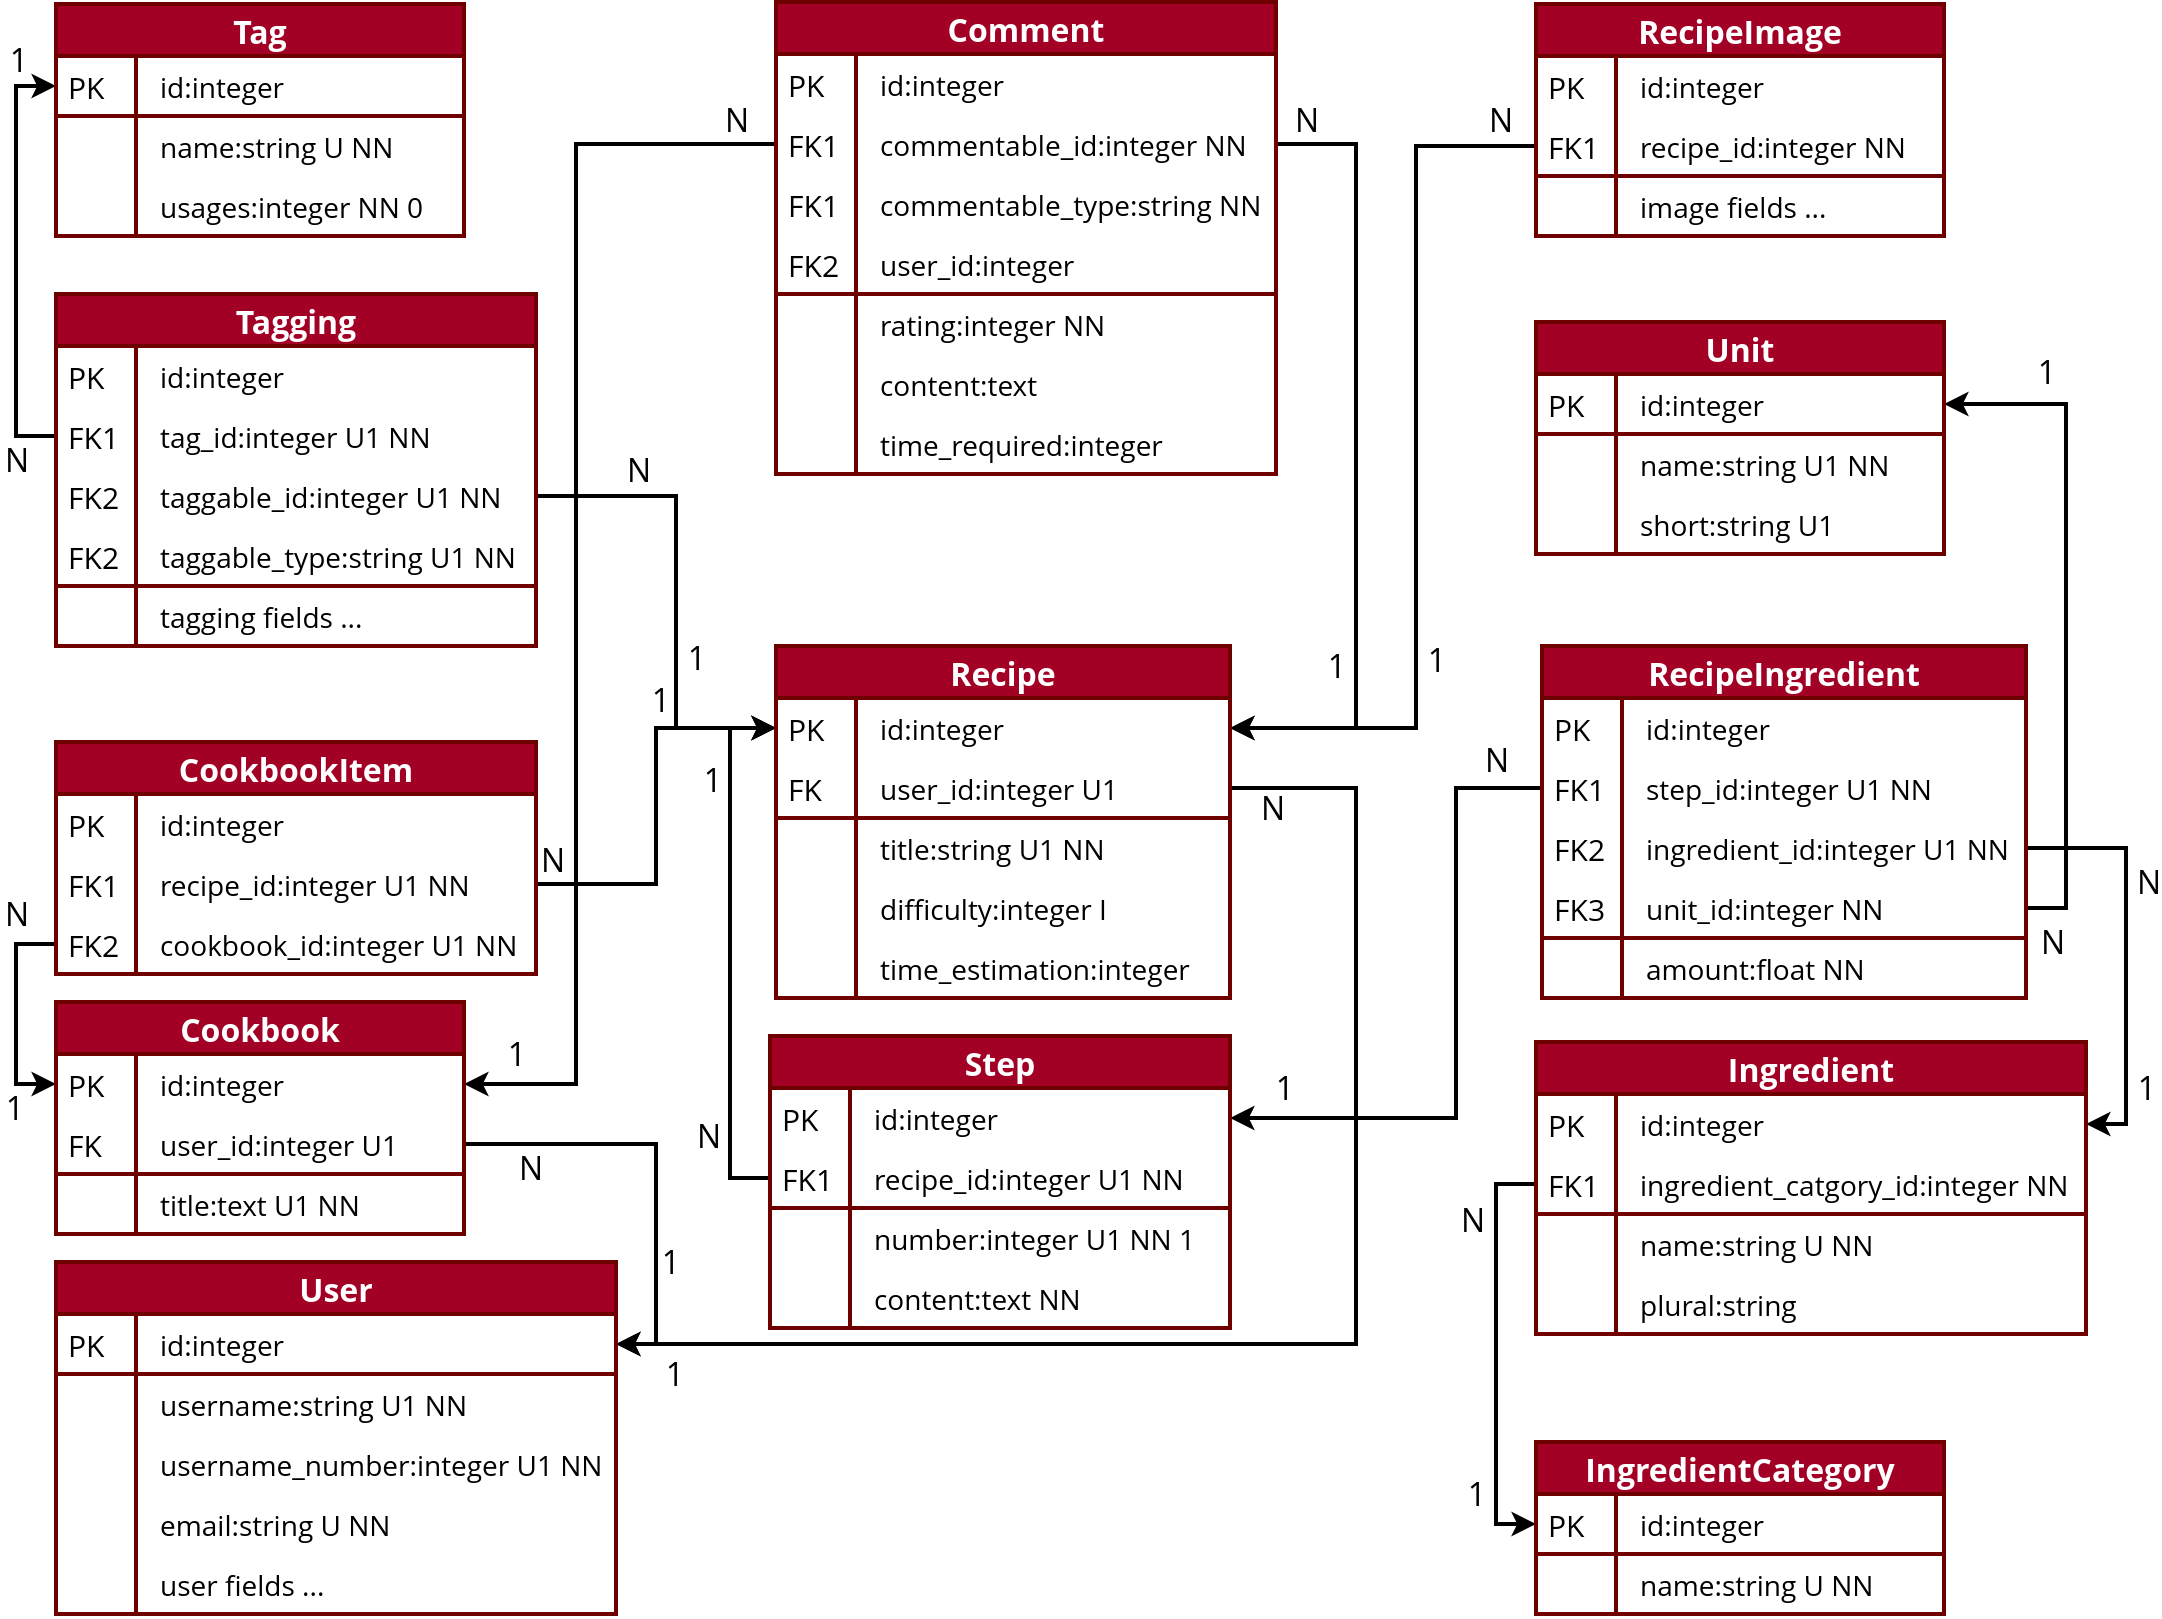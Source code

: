 <mxfile version="13.0.3" type="device"><diagram id="C5RBs43oDa-KdzZeNtuy" name="Page-1"><mxGraphModel dx="1358" dy="843" grid="1" gridSize="10" guides="1" tooltips="1" connect="1" arrows="1" fold="1" page="1" pageScale="1" pageWidth="1169" pageHeight="827" math="0" shadow="0" extFonts="Open Sans^https://fonts.googleapis.com/css?family=Open+Sans"><root><mxCell id="WIyWlLk6GJQsqaUBKTNV-0"/><mxCell id="WIyWlLk6GJQsqaUBKTNV-1" parent="WIyWlLk6GJQsqaUBKTNV-0"/><mxCell id="nS5b8VPaKk6MLll84NE2-55" style="edgeStyle=orthogonalEdgeStyle;rounded=0;orthogonalLoop=1;jettySize=auto;html=1;exitX=1;exitY=0.5;exitDx=0;exitDy=0;entryX=1;entryY=0.5;entryDx=0;entryDy=0;strokeWidth=2;fontColor=#000000;labelBackgroundColor=none;" parent="WIyWlLk6GJQsqaUBKTNV-1" source="nS5b8VPaKk6MLll84NE2-3" target="nS5b8VPaKk6MLll84NE2-40" edge="1"><mxGeometry relative="1" as="geometry"><Array as="points"><mxPoint x="735" y="82"/><mxPoint x="735" y="374"/></Array></mxGeometry></mxCell><mxCell id="RBYkwHZArgtqwH6dZofp-39" value="N" style="edgeLabel;html=1;align=center;verticalAlign=middle;resizable=0;points=[];fontSize=16;fontFamily=Open Sans;fontColor=#000000;labelBackgroundColor=none;" parent="nS5b8VPaKk6MLll84NE2-55" vertex="1" connectable="0"><mxGeometry x="-0.927" relative="1" as="geometry"><mxPoint y="-12" as="offset"/></mxGeometry></mxCell><mxCell id="RBYkwHZArgtqwH6dZofp-40" value="1" style="edgeLabel;html=1;align=center;verticalAlign=middle;resizable=0;points=[];fontSize=16;fontFamily=Open Sans;fontColor=#000000;labelBackgroundColor=none;" parent="nS5b8VPaKk6MLll84NE2-55" vertex="1" connectable="0"><mxGeometry x="0.565" y="-3" relative="1" as="geometry"><mxPoint x="-7" y="-8" as="offset"/></mxGeometry></mxCell><mxCell id="nS5b8VPaKk6MLll84NE2-62" style="edgeStyle=orthogonalEdgeStyle;rounded=0;orthogonalLoop=1;jettySize=auto;html=1;exitX=0;exitY=0.5;exitDx=0;exitDy=0;entryX=0;entryY=0.5;entryDx=0;entryDy=0;strokeWidth=2;fontColor=#000000;labelBackgroundColor=none;" parent="WIyWlLk6GJQsqaUBKTNV-1" source="pLA3OCX8oqbrFqXa8Z3e-126" target="pLA3OCX8oqbrFqXa8Z3e-119" edge="1"><mxGeometry relative="1" as="geometry"/></mxCell><mxCell id="RBYkwHZArgtqwH6dZofp-31" value="1" style="edgeLabel;html=1;align=center;verticalAlign=middle;resizable=0;points=[];fontSize=16;fontFamily=Open Sans;fontColor=#000000;labelBackgroundColor=none;" parent="nS5b8VPaKk6MLll84NE2-62" vertex="1" connectable="0"><mxGeometry x="0.514" y="-1" relative="1" as="geometry"><mxPoint x="-9" y="16" as="offset"/></mxGeometry></mxCell><mxCell id="RBYkwHZArgtqwH6dZofp-32" value="N" style="edgeLabel;html=1;align=center;verticalAlign=middle;resizable=0;points=[];fontSize=16;fontFamily=Open Sans;fontColor=#000000;labelBackgroundColor=none;" parent="nS5b8VPaKk6MLll84NE2-62" vertex="1" connectable="0"><mxGeometry x="-0.562" y="2" relative="1" as="geometry"><mxPoint x="-14" y="-8" as="offset"/></mxGeometry></mxCell><mxCell id="nS5b8VPaKk6MLll84NE2-76" style="edgeStyle=orthogonalEdgeStyle;rounded=0;orthogonalLoop=1;jettySize=auto;html=1;exitX=0;exitY=0.5;exitDx=0;exitDy=0;entryX=0;entryY=0.5;entryDx=0;entryDy=0;strokeWidth=2;fontColor=#000000;labelBackgroundColor=none;" parent="WIyWlLk6GJQsqaUBKTNV-1" source="nS5b8VPaKk6MLll84NE2-70" target="nS5b8VPaKk6MLll84NE2-40" edge="1"><mxGeometry relative="1" as="geometry"><mxPoint x="335" y="485" as="targetPoint"/></mxGeometry></mxCell><mxCell id="RBYkwHZArgtqwH6dZofp-27" value="1" style="edgeLabel;html=1;align=center;verticalAlign=middle;resizable=0;points=[];fontSize=16;fontFamily=Open Sans;fontColor=#000000;labelBackgroundColor=none;" parent="nS5b8VPaKk6MLll84NE2-76" vertex="1" connectable="0"><mxGeometry x="0.53" relative="1" as="geometry"><mxPoint x="-9" y="-14" as="offset"/></mxGeometry></mxCell><mxCell id="RBYkwHZArgtqwH6dZofp-28" value="N" style="edgeLabel;html=1;align=center;verticalAlign=middle;resizable=0;points=[];fontSize=16;fontFamily=Open Sans;fontColor=#000000;labelBackgroundColor=none;" parent="nS5b8VPaKk6MLll84NE2-76" vertex="1" connectable="0"><mxGeometry x="-0.694" y="2" relative="1" as="geometry"><mxPoint x="-9" as="offset"/></mxGeometry></mxCell><mxCell id="nS5b8VPaKk6MLll84NE2-77" style="edgeStyle=orthogonalEdgeStyle;rounded=0;orthogonalLoop=1;jettySize=auto;html=1;exitX=0;exitY=0.5;exitDx=0;exitDy=0;entryX=1;entryY=0.5;entryDx=0;entryDy=0;strokeWidth=2;fontColor=#000000;labelBackgroundColor=none;" parent="WIyWlLk6GJQsqaUBKTNV-1" source="nS5b8VPaKk6MLll84NE2-51" target="nS5b8VPaKk6MLll84NE2-68" edge="1"><mxGeometry relative="1" as="geometry"><Array as="points"><mxPoint x="785" y="404"/><mxPoint x="785" y="569"/></Array></mxGeometry></mxCell><mxCell id="RBYkwHZArgtqwH6dZofp-29" value="1" style="edgeLabel;html=1;align=center;verticalAlign=middle;resizable=0;points=[];fontSize=16;fontFamily=Open Sans;fontColor=#000000;labelBackgroundColor=none;" parent="nS5b8VPaKk6MLll84NE2-77" vertex="1" connectable="0"><mxGeometry x="0.763" relative="1" as="geometry"><mxPoint x="-11" y="-15" as="offset"/></mxGeometry></mxCell><mxCell id="RBYkwHZArgtqwH6dZofp-30" value="N" style="edgeLabel;html=1;align=center;verticalAlign=middle;resizable=0;points=[];fontSize=16;fontFamily=Open Sans;fontColor=#000000;labelBackgroundColor=none;" parent="nS5b8VPaKk6MLll84NE2-77" vertex="1" connectable="0"><mxGeometry x="-0.794" y="2" relative="1" as="geometry"><mxPoint x="10" y="-16" as="offset"/></mxGeometry></mxCell><mxCell id="nS5b8VPaKk6MLll84NE2-78" style="edgeStyle=orthogonalEdgeStyle;rounded=0;orthogonalLoop=1;jettySize=auto;html=1;exitX=1;exitY=0.5;exitDx=0;exitDy=0;entryX=1;entryY=0.5;entryDx=0;entryDy=0;strokeWidth=2;fontColor=#000000;labelBackgroundColor=none;" parent="WIyWlLk6GJQsqaUBKTNV-1" source="nS5b8VPaKk6MLll84NE2-63" target="pLA3OCX8oqbrFqXa8Z3e-124" edge="1"><mxGeometry relative="1" as="geometry"><Array as="points"><mxPoint x="1120" y="434"/><mxPoint x="1120" y="572"/></Array></mxGeometry></mxCell><mxCell id="RBYkwHZArgtqwH6dZofp-33" value="N" style="edgeLabel;html=1;align=center;verticalAlign=middle;resizable=0;points=[];fontSize=16;fontFamily=Open Sans;fontColor=#000000;labelBackgroundColor=none;" parent="nS5b8VPaKk6MLll84NE2-78" vertex="1" connectable="0"><mxGeometry x="-0.593" relative="1" as="geometry"><mxPoint x="18" y="17" as="offset"/></mxGeometry></mxCell><mxCell id="RBYkwHZArgtqwH6dZofp-34" value="1" style="edgeLabel;html=1;align=center;verticalAlign=middle;resizable=0;points=[];fontSize=16;fontFamily=Open Sans;fontColor=#000000;labelBackgroundColor=none;" parent="nS5b8VPaKk6MLll84NE2-78" vertex="1" connectable="0"><mxGeometry x="0.493" y="2" relative="1" as="geometry"><mxPoint x="8" y="14" as="offset"/></mxGeometry></mxCell><mxCell id="nS5b8VPaKk6MLll84NE2-86" style="edgeStyle=orthogonalEdgeStyle;rounded=0;orthogonalLoop=1;jettySize=auto;html=1;exitX=1;exitY=0.5;exitDx=0;exitDy=0;entryX=1;entryY=0.5;entryDx=0;entryDy=0;strokeWidth=2;fontColor=#000000;labelBackgroundColor=none;" parent="WIyWlLk6GJQsqaUBKTNV-1" source="nS5b8VPaKk6MLll84NE2-65" target="nS5b8VPaKk6MLll84NE2-80" edge="1"><mxGeometry relative="1" as="geometry"/></mxCell><mxCell id="RBYkwHZArgtqwH6dZofp-35" value="N" style="edgeLabel;html=1;align=center;verticalAlign=middle;resizable=0;points=[];fontSize=16;fontFamily=Open Sans;fontColor=#000000;labelBackgroundColor=none;" parent="nS5b8VPaKk6MLll84NE2-86" vertex="1" connectable="0"><mxGeometry x="-0.864" y="12" relative="1" as="geometry"><mxPoint x="5" y="19" as="offset"/></mxGeometry></mxCell><mxCell id="RBYkwHZArgtqwH6dZofp-36" value="1" style="edgeLabel;html=1;align=center;verticalAlign=middle;resizable=0;points=[];fontSize=16;fontFamily=Open Sans;fontColor=#000000;labelBackgroundColor=none;" parent="nS5b8VPaKk6MLll84NE2-86" vertex="1" connectable="0"><mxGeometry x="0.709" y="-4" relative="1" as="geometry"><mxPoint x="2" y="-12" as="offset"/></mxGeometry></mxCell><mxCell id="nS5b8VPaKk6MLll84NE2-87" style="edgeStyle=orthogonalEdgeStyle;rounded=0;orthogonalLoop=1;jettySize=auto;html=1;exitX=0;exitY=0.5;exitDx=0;exitDy=0;entryX=1;entryY=0.5;entryDx=0;entryDy=0;strokeWidth=2;fontColor=#000000;labelBackgroundColor=none;" parent="WIyWlLk6GJQsqaUBKTNV-1" source="nS5b8VPaKk6MLll84NE2-35" target="nS5b8VPaKk6MLll84NE2-40" edge="1"><mxGeometry relative="1" as="geometry"><Array as="points"><mxPoint x="765" y="83"/><mxPoint x="765" y="374"/></Array></mxGeometry></mxCell><mxCell id="RBYkwHZArgtqwH6dZofp-37" value="N" style="edgeLabel;html=1;align=center;verticalAlign=middle;resizable=0;points=[];fontSize=16;fontFamily=Open Sans;fontColor=#000000;labelBackgroundColor=none;" parent="nS5b8VPaKk6MLll84NE2-87" vertex="1" connectable="0"><mxGeometry x="-0.919" y="2" relative="1" as="geometry"><mxPoint y="-15" as="offset"/></mxGeometry></mxCell><mxCell id="RBYkwHZArgtqwH6dZofp-38" value="1" style="edgeLabel;html=1;align=center;verticalAlign=middle;resizable=0;points=[];fontSize=16;fontFamily=Open Sans;fontColor=#000000;labelBackgroundColor=none;" parent="nS5b8VPaKk6MLll84NE2-87" vertex="1" connectable="0"><mxGeometry x="0.5" y="1" relative="1" as="geometry"><mxPoint x="9" y="-16" as="offset"/></mxGeometry></mxCell><mxCell id="nS5b8VPaKk6MLll84NE2-135" style="edgeStyle=orthogonalEdgeStyle;rounded=0;orthogonalLoop=1;jettySize=auto;html=1;exitX=1;exitY=0.5;exitDx=0;exitDy=0;entryX=0;entryY=0.5;entryDx=0;entryDy=0;strokeWidth=2;fontColor=#000000;labelBackgroundColor=none;" parent="WIyWlLk6GJQsqaUBKTNV-1" source="nS5b8VPaKk6MLll84NE2-129" target="nS5b8VPaKk6MLll84NE2-40" edge="1"><mxGeometry relative="1" as="geometry"/></mxCell><mxCell id="RBYkwHZArgtqwH6dZofp-21" value="1" style="edgeLabel;html=1;align=center;verticalAlign=middle;resizable=0;points=[];fontSize=16;fontFamily=Open Sans;fontColor=#000000;labelBackgroundColor=none;" parent="nS5b8VPaKk6MLll84NE2-135" vertex="1" connectable="0"><mxGeometry x="0.376" y="-2" relative="1" as="geometry"><mxPoint y="-16" as="offset"/></mxGeometry></mxCell><mxCell id="RBYkwHZArgtqwH6dZofp-22" value="N" style="edgeLabel;html=1;align=center;verticalAlign=middle;resizable=0;points=[];fontSize=16;fontFamily=Open Sans;fontColor=#000000;labelBackgroundColor=none;" parent="nS5b8VPaKk6MLll84NE2-135" vertex="1" connectable="0"><mxGeometry x="-0.812" y="-3" relative="1" as="geometry"><mxPoint x="-11" y="-15" as="offset"/></mxGeometry></mxCell><mxCell id="nS5b8VPaKk6MLll84NE2-136" style="edgeStyle=orthogonalEdgeStyle;rounded=0;orthogonalLoop=1;jettySize=auto;html=1;exitX=0;exitY=0.5;exitDx=0;exitDy=0;entryX=0;entryY=0.5;entryDx=0;entryDy=0;strokeWidth=2;fontColor=#000000;labelBackgroundColor=none;" parent="WIyWlLk6GJQsqaUBKTNV-1" source="nS5b8VPaKk6MLll84NE2-133" target="nS5b8VPaKk6MLll84NE2-120" edge="1"><mxGeometry relative="1" as="geometry"/></mxCell><mxCell id="RBYkwHZArgtqwH6dZofp-23" value="N" style="edgeLabel;html=1;align=center;verticalAlign=middle;resizable=0;points=[];fontSize=16;fontFamily=Open Sans;fontColor=#000000;labelBackgroundColor=none;" parent="nS5b8VPaKk6MLll84NE2-136" vertex="1" connectable="0"><mxGeometry x="-0.636" y="4" relative="1" as="geometry"><mxPoint x="-4" y="-15" as="offset"/></mxGeometry></mxCell><mxCell id="RBYkwHZArgtqwH6dZofp-24" value="1" style="edgeLabel;html=1;align=center;verticalAlign=middle;resizable=0;points=[];fontSize=16;fontFamily=Open Sans;fontColor=#000000;labelBackgroundColor=none;" parent="nS5b8VPaKk6MLll84NE2-136" vertex="1" connectable="0"><mxGeometry x="0.545" y="-1" relative="1" as="geometry"><mxPoint y="17" as="offset"/></mxGeometry></mxCell><mxCell id="nS5b8VPaKk6MLll84NE2-137" style="edgeStyle=orthogonalEdgeStyle;rounded=0;orthogonalLoop=1;jettySize=auto;html=1;exitX=1;exitY=0.5;exitDx=0;exitDy=0;entryX=1;entryY=0.5;entryDx=0;entryDy=0;strokeWidth=2;fontColor=#000000;labelBackgroundColor=none;" parent="WIyWlLk6GJQsqaUBKTNV-1" source="nS5b8VPaKk6MLll84NE2-122" target="nS5b8VPaKk6MLll84NE2-106" edge="1"><mxGeometry relative="1" as="geometry"/></mxCell><mxCell id="RBYkwHZArgtqwH6dZofp-25" value="1" style="edgeLabel;html=1;align=center;verticalAlign=middle;resizable=0;points=[];fontSize=16;fontFamily=Open Sans;fontColor=#000000;labelBackgroundColor=none;" parent="nS5b8VPaKk6MLll84NE2-137" vertex="1" connectable="0"><mxGeometry x="0.6" y="-1" relative="1" as="geometry"><mxPoint x="8" y="-18" as="offset"/></mxGeometry></mxCell><mxCell id="RBYkwHZArgtqwH6dZofp-26" value="N" style="edgeLabel;html=1;align=center;verticalAlign=middle;resizable=0;points=[];fontSize=16;fontFamily=Open Sans;fontColor=#000000;labelBackgroundColor=none;" parent="nS5b8VPaKk6MLll84NE2-137" vertex="1" connectable="0"><mxGeometry x="-0.776" y="-10" relative="1" as="geometry"><mxPoint x="9" y="2" as="offset"/></mxGeometry></mxCell><mxCell id="RBYkwHZArgtqwH6dZofp-8" style="edgeStyle=orthogonalEdgeStyle;rounded=0;orthogonalLoop=1;jettySize=auto;html=1;exitX=1;exitY=0.5;exitDx=0;exitDy=0;entryX=0;entryY=0.5;entryDx=0;entryDy=0;strokeWidth=2;fontColor=#000000;labelBackgroundColor=none;" parent="WIyWlLk6GJQsqaUBKTNV-1" source="RBYkwHZArgtqwH6dZofp-5" target="nS5b8VPaKk6MLll84NE2-40" edge="1"><mxGeometry relative="1" as="geometry"><Array as="points"><mxPoint x="395" y="258"/><mxPoint x="395" y="374"/></Array></mxGeometry></mxCell><mxCell id="RBYkwHZArgtqwH6dZofp-15" value="N" style="edgeLabel;html=1;align=center;verticalAlign=middle;resizable=0;points=[];fontSize=16;fontFamily=Open Sans;fontColor=#000000;labelBackgroundColor=none;" parent="RBYkwHZArgtqwH6dZofp-8" vertex="1" connectable="0"><mxGeometry x="-0.912" y="2" relative="1" as="geometry"><mxPoint x="40" y="-11" as="offset"/></mxGeometry></mxCell><mxCell id="RBYkwHZArgtqwH6dZofp-20" value="1" style="edgeLabel;html=1;align=center;verticalAlign=middle;resizable=0;points=[];fontSize=16;fontFamily=Open Sans;fontColor=#000000;labelBackgroundColor=none;" parent="RBYkwHZArgtqwH6dZofp-8" vertex="1" connectable="0"><mxGeometry x="0.5" y="1" relative="1" as="geometry"><mxPoint x="9" y="-26" as="offset"/></mxGeometry></mxCell><mxCell id="RBYkwHZArgtqwH6dZofp-16" style="edgeStyle=orthogonalEdgeStyle;rounded=0;orthogonalLoop=1;jettySize=auto;html=1;exitX=0;exitY=0.5;exitDx=0;exitDy=0;entryX=0;entryY=0.5;entryDx=0;entryDy=0;strokeColor=#000000;strokeWidth=2;fontFamily=Open Sans;fontSize=16;fontColor=#000000;labelBackgroundColor=none;" parent="WIyWlLk6GJQsqaUBKTNV-1" source="RBYkwHZArgtqwH6dZofp-3" target="nS5b8VPaKk6MLll84NE2-101" edge="1"><mxGeometry relative="1" as="geometry"/></mxCell><mxCell id="RBYkwHZArgtqwH6dZofp-18" value="N" style="edgeLabel;html=1;align=center;verticalAlign=middle;resizable=0;points=[];fontSize=16;fontFamily=Open Sans;fontColor=#000000;labelBackgroundColor=none;" parent="RBYkwHZArgtqwH6dZofp-16" vertex="1" connectable="0"><mxGeometry x="-0.814" y="-4" relative="1" as="geometry"><mxPoint x="-4" y="12" as="offset"/></mxGeometry></mxCell><mxCell id="RBYkwHZArgtqwH6dZofp-19" value="1" style="edgeLabel;html=1;align=center;verticalAlign=middle;resizable=0;points=[];fontSize=16;fontFamily=Open Sans;fontColor=#000000;labelBackgroundColor=none;" parent="RBYkwHZArgtqwH6dZofp-16" vertex="1" connectable="0"><mxGeometry x="0.684" y="-1" relative="1" as="geometry"><mxPoint y="-27" as="offset"/></mxGeometry></mxCell><mxCell id="RBYkwHZArgtqwH6dZofp-41" style="edgeStyle=orthogonalEdgeStyle;rounded=0;orthogonalLoop=1;jettySize=auto;html=1;exitX=0;exitY=0.5;exitDx=0;exitDy=0;entryX=1;entryY=0.5;entryDx=0;entryDy=0;strokeColor=#000000;strokeWidth=2;fontFamily=Open Sans;fontSize=16;fontColor=#000000;labelBackgroundColor=none;" parent="WIyWlLk6GJQsqaUBKTNV-1" source="nS5b8VPaKk6MLll84NE2-3" target="nS5b8VPaKk6MLll84NE2-120" edge="1"><mxGeometry relative="1" as="geometry"><Array as="points"><mxPoint x="345" y="82"/><mxPoint x="345" y="552"/></Array></mxGeometry></mxCell><mxCell id="RBYkwHZArgtqwH6dZofp-42" value="1" style="edgeLabel;html=1;align=center;verticalAlign=middle;resizable=0;points=[];fontSize=16;fontFamily=Open Sans;fontColor=#000000;labelBackgroundColor=none;" parent="RBYkwHZArgtqwH6dZofp-41" vertex="1" connectable="0"><mxGeometry x="0.859" relative="1" as="geometry"><mxPoint x="-18" y="-15" as="offset"/></mxGeometry></mxCell><mxCell id="RBYkwHZArgtqwH6dZofp-43" value="N" style="edgeLabel;html=1;align=center;verticalAlign=middle;resizable=0;points=[];fontSize=16;fontFamily=Open Sans;fontColor=#000000;labelBackgroundColor=none;" parent="RBYkwHZArgtqwH6dZofp-41" vertex="1" connectable="0"><mxGeometry x="-0.949" y="3" relative="1" as="geometry"><mxPoint x="-4" y="-15" as="offset"/></mxGeometry></mxCell><mxCell id="RBYkwHZArgtqwH6dZofp-53" style="edgeStyle=orthogonalEdgeStyle;rounded=0;orthogonalLoop=1;jettySize=auto;html=1;entryX=1;entryY=0.5;entryDx=0;entryDy=0;strokeColor=#000000;strokeWidth=2;fontFamily=Open Sans;fontSize=16;fontColor=#000000;exitX=1;exitY=0.5;exitDx=0;exitDy=0;labelBackgroundColor=none;" parent="WIyWlLk6GJQsqaUBKTNV-1" source="RBYkwHZArgtqwH6dZofp-51" target="nS5b8VPaKk6MLll84NE2-106" edge="1"><mxGeometry relative="1" as="geometry"><Array as="points"><mxPoint x="735" y="404"/><mxPoint x="735" y="682"/></Array></mxGeometry></mxCell><mxCell id="RBYkwHZArgtqwH6dZofp-54" value="1" style="edgeLabel;html=1;align=center;verticalAlign=middle;resizable=0;points=[];fontSize=16;fontFamily=Open Sans;fontColor=#000000;labelBackgroundColor=none;" parent="RBYkwHZArgtqwH6dZofp-53" vertex="1" connectable="0"><mxGeometry x="0.865" relative="1" as="geometry"><mxPoint x="-19" y="15" as="offset"/></mxGeometry></mxCell><mxCell id="RBYkwHZArgtqwH6dZofp-55" value="N" style="edgeLabel;html=1;align=center;verticalAlign=middle;resizable=0;points=[];fontSize=16;fontFamily=Open Sans;fontColor=#000000;labelBackgroundColor=none;" parent="RBYkwHZArgtqwH6dZofp-53" vertex="1" connectable="0"><mxGeometry x="-0.958" relative="1" as="geometry"><mxPoint x="6" y="10" as="offset"/></mxGeometry></mxCell><mxCell id="nS5b8VPaKk6MLll84NE2-100" value="Tag" style="swimlane;fontStyle=1;childLayout=stackLayout;horizontal=1;startSize=26;horizontalStack=0;resizeParent=1;resizeParentMax=0;resizeLast=0;collapsible=1;marginBottom=0;align=center;fontSize=16;strokeColor=#6F0000;fillColor=#a20025;fontColor=#FFFFFF;fontFamily=Open Sans;spacing=2;strokeWidth=2;labelBackgroundColor=none;" parent="WIyWlLk6GJQsqaUBKTNV-1" vertex="1"><mxGeometry x="85" y="12" width="204" height="116" as="geometry"><mxRectangle x="-280" y="120" width="60" height="30" as="alternateBounds"/></mxGeometry></mxCell><mxCell id="nS5b8VPaKk6MLll84NE2-101" value="id:integer" style="shape=partialRectangle;top=0;left=0;right=0;bottom=1;align=left;verticalAlign=middle;fillColor=none;spacingLeft=50;spacingRight=4;overflow=hidden;rotatable=0;points=[[0,0.5],[1,0.5]];portConstraint=eastwest;dropTarget=0;fontStyle=0;fontSize=14;fontFamily=Open Sans;strokeColor=#6F0000;strokeWidth=2;fontColor=#000000;labelBackgroundColor=none;" parent="nS5b8VPaKk6MLll84NE2-100" vertex="1"><mxGeometry y="26" width="204" height="30" as="geometry"/></mxCell><mxCell id="nS5b8VPaKk6MLll84NE2-102" value="PK" style="shape=partialRectangle;fontStyle=0;top=0;left=0;bottom=0;fillColor=none;align=left;verticalAlign=middle;spacingLeft=4;spacingRight=4;overflow=hidden;rotatable=0;points=[];portConstraint=eastwest;part=1;fontSize=15;fontFamily=Open Sans;fontColor=#000000;strokeColor=#6F0000;strokeWidth=2;labelBackgroundColor=none;" parent="nS5b8VPaKk6MLll84NE2-101" vertex="1" connectable="0"><mxGeometry width="40" height="30" as="geometry"/></mxCell><mxCell id="nS5b8VPaKk6MLll84NE2-103" value="name:string U NN" style="shape=partialRectangle;top=0;left=0;right=0;bottom=0;align=left;verticalAlign=middle;fillColor=none;spacingLeft=50;spacingRight=4;overflow=hidden;rotatable=0;points=[[0,0.5],[1,0.5]];portConstraint=eastwest;dropTarget=0;fontSize=14;fontFamily=Open Sans;strokeWidth=3;fontColor=#000000;labelBackgroundColor=none;" parent="nS5b8VPaKk6MLll84NE2-100" vertex="1"><mxGeometry y="56" width="204" height="30" as="geometry"/></mxCell><mxCell id="nS5b8VPaKk6MLll84NE2-104" value="" style="shape=partialRectangle;top=0;left=0;bottom=0;fillColor=none;align=left;verticalAlign=middle;spacingLeft=4;spacingRight=4;overflow=hidden;rotatable=0;points=[];portConstraint=eastwest;part=1;fontSize=14;fontFamily=Open Sans;strokeColor=#6F0000;strokeWidth=2;fontColor=#000000;labelBackgroundColor=none;" parent="nS5b8VPaKk6MLll84NE2-103" vertex="1" connectable="0"><mxGeometry width="40" height="30.0" as="geometry"/></mxCell><mxCell id="RBYkwHZArgtqwH6dZofp-0" value="usages:integer NN 0" style="shape=partialRectangle;top=0;left=0;right=0;bottom=0;align=left;verticalAlign=middle;fillColor=none;spacingLeft=50;spacingRight=4;overflow=hidden;rotatable=0;points=[[0,0.5],[1,0.5]];portConstraint=eastwest;dropTarget=0;fontSize=14;fontFamily=Open Sans;strokeWidth=3;fontColor=#000000;labelBackgroundColor=none;" parent="nS5b8VPaKk6MLll84NE2-100" vertex="1"><mxGeometry y="86" width="204" height="30" as="geometry"/></mxCell><mxCell id="RBYkwHZArgtqwH6dZofp-1" value="" style="shape=partialRectangle;top=0;left=0;bottom=0;fillColor=none;align=left;verticalAlign=middle;spacingLeft=4;spacingRight=4;overflow=hidden;rotatable=0;points=[];portConstraint=eastwest;part=1;fontSize=14;fontFamily=Open Sans;strokeColor=#6F0000;strokeWidth=2;fontColor=#000000;labelBackgroundColor=none;" parent="RBYkwHZArgtqwH6dZofp-0" vertex="1" connectable="0"><mxGeometry width="40" height="30.0" as="geometry"/></mxCell><mxCell id="nS5b8VPaKk6MLll84NE2-93" value="Tagging" style="swimlane;fontStyle=1;childLayout=stackLayout;horizontal=1;startSize=26;horizontalStack=0;resizeParent=1;resizeParentMax=0;resizeLast=0;collapsible=1;marginBottom=0;align=center;fontSize=16;strokeColor=#6F0000;fillColor=#a20025;fontColor=#FFFFFF;fontFamily=Open Sans;spacing=2;strokeWidth=2;labelBackgroundColor=none;" parent="WIyWlLk6GJQsqaUBKTNV-1" vertex="1"><mxGeometry x="85" y="157" width="240" height="176" as="geometry"><mxRectangle x="-213" y="218" width="90" height="30" as="alternateBounds"/></mxGeometry></mxCell><mxCell id="nS5b8VPaKk6MLll84NE2-94" value="id:integer" style="shape=partialRectangle;top=0;left=0;right=0;bottom=0;align=left;verticalAlign=middle;spacingLeft=50;spacingRight=4;overflow=hidden;rotatable=0;points=[[0,0.5],[1,0.5]];portConstraint=eastwest;dropTarget=0;fontStyle=0;fontSize=14;fillColor=none;fontFamily=Open Sans;strokeColor=#001DBC;fontColor=#000000;labelBackgroundColor=none;" parent="nS5b8VPaKk6MLll84NE2-93" vertex="1"><mxGeometry y="26" width="240" height="30" as="geometry"/></mxCell><mxCell id="nS5b8VPaKk6MLll84NE2-95" value="PK" style="shape=partialRectangle;fontStyle=0;top=0;left=0;bottom=0;fillColor=none;align=left;verticalAlign=middle;spacingLeft=4;spacingRight=4;overflow=hidden;rotatable=0;points=[];portConstraint=eastwest;part=1;fontSize=15;fontFamily=Open Sans;fontColor=#000000;strokeColor=#6F0000;strokeWidth=2;labelBackgroundColor=none;" parent="nS5b8VPaKk6MLll84NE2-94" vertex="1" connectable="0"><mxGeometry width="40" height="30" as="geometry"/></mxCell><mxCell id="RBYkwHZArgtqwH6dZofp-3" value="tag_id:integer U1 NN" style="shape=partialRectangle;top=0;left=0;right=0;bottom=0;align=left;verticalAlign=middle;spacingLeft=50;spacingRight=4;overflow=hidden;rotatable=0;points=[[0,0.5],[1,0.5]];portConstraint=eastwest;dropTarget=0;fontStyle=0;fontSize=14;fillColor=none;fontFamily=Open Sans;strokeColor=#001DBC;fontColor=#000000;labelBackgroundColor=none;" parent="nS5b8VPaKk6MLll84NE2-93" vertex="1"><mxGeometry y="56" width="240" height="30" as="geometry"/></mxCell><mxCell id="RBYkwHZArgtqwH6dZofp-4" value="FK1" style="shape=partialRectangle;fontStyle=0;top=0;left=0;bottom=0;fillColor=none;align=left;verticalAlign=middle;spacingLeft=4;spacingRight=4;overflow=hidden;rotatable=0;points=[];portConstraint=eastwest;part=1;fontSize=15;fontFamily=Open Sans;fontColor=#000000;strokeColor=#6F0000;strokeWidth=2;labelBackgroundColor=none;" parent="RBYkwHZArgtqwH6dZofp-3" vertex="1" connectable="0"><mxGeometry width="40" height="30" as="geometry"/></mxCell><mxCell id="RBYkwHZArgtqwH6dZofp-5" value="taggable_id:integer U1 NN" style="shape=partialRectangle;top=0;left=0;right=0;bottom=0;align=left;verticalAlign=middle;spacingLeft=50;spacingRight=4;overflow=hidden;rotatable=0;points=[[0,0.5],[1,0.5]];portConstraint=eastwest;dropTarget=0;fontStyle=0;fontSize=14;fillColor=none;fontFamily=Open Sans;strokeColor=#001DBC;fontColor=#000000;labelBackgroundColor=none;" parent="nS5b8VPaKk6MLll84NE2-93" vertex="1"><mxGeometry y="86" width="240" height="30" as="geometry"/></mxCell><mxCell id="RBYkwHZArgtqwH6dZofp-6" value="FK2" style="shape=partialRectangle;fontStyle=0;top=0;left=0;bottom=0;fillColor=none;align=left;verticalAlign=middle;spacingLeft=4;spacingRight=4;overflow=hidden;rotatable=0;points=[];portConstraint=eastwest;part=1;fontSize=15;fontFamily=Open Sans;fontColor=#000000;strokeColor=#6F0000;strokeWidth=2;labelBackgroundColor=none;" parent="RBYkwHZArgtqwH6dZofp-5" vertex="1" connectable="0"><mxGeometry width="40" height="30" as="geometry"/></mxCell><mxCell id="nS5b8VPaKk6MLll84NE2-96" value="taggable_type:string U1 NN" style="shape=partialRectangle;top=0;left=0;right=0;bottom=1;align=left;verticalAlign=middle;fillColor=none;spacingLeft=50;spacingRight=4;overflow=hidden;rotatable=0;points=[[0,0.5],[1,0.5]];portConstraint=eastwest;dropTarget=0;fontStyle=0;fontSize=14;fontFamily=Open Sans;strokeColor=#6F0000;strokeWidth=2;fontColor=#000000;labelBackgroundColor=none;" parent="nS5b8VPaKk6MLll84NE2-93" vertex="1"><mxGeometry y="116" width="240" height="30" as="geometry"/></mxCell><mxCell id="nS5b8VPaKk6MLll84NE2-97" value="FK2" style="shape=partialRectangle;fontStyle=0;top=0;left=0;bottom=0;fillColor=none;align=left;verticalAlign=middle;spacingLeft=4;spacingRight=4;overflow=hidden;rotatable=0;points=[];portConstraint=eastwest;part=1;fontSize=15;fontFamily=Open Sans;fontColor=#000000;strokeColor=#6F0000;strokeWidth=2;labelBackgroundColor=none;" parent="nS5b8VPaKk6MLll84NE2-96" vertex="1" connectable="0"><mxGeometry width="40" height="30" as="geometry"/></mxCell><mxCell id="nS5b8VPaKk6MLll84NE2-98" value="tagging fields ..." style="shape=partialRectangle;top=0;left=0;right=0;bottom=0;align=left;verticalAlign=middle;fillColor=none;spacingLeft=50;spacingRight=4;overflow=hidden;rotatable=0;points=[[0,0.5],[1,0.5]];portConstraint=eastwest;dropTarget=0;fontSize=14;fontFamily=Open Sans;strokeWidth=3;fontColor=#000000;labelBackgroundColor=none;" parent="nS5b8VPaKk6MLll84NE2-93" vertex="1"><mxGeometry y="146" width="240" height="30" as="geometry"/></mxCell><mxCell id="nS5b8VPaKk6MLll84NE2-99" value="" style="shape=partialRectangle;top=0;left=0;bottom=0;fillColor=none;align=left;verticalAlign=middle;spacingLeft=4;spacingRight=4;overflow=hidden;rotatable=0;points=[];portConstraint=eastwest;part=1;fontSize=14;fontFamily=Open Sans;strokeColor=#6F0000;strokeWidth=2;fontColor=#000000;labelBackgroundColor=none;" parent="nS5b8VPaKk6MLll84NE2-98" vertex="1" connectable="0"><mxGeometry width="40" height="30.0" as="geometry"/></mxCell><mxCell id="nS5b8VPaKk6MLll84NE2-0" value="Comment" style="swimlane;fontStyle=1;childLayout=stackLayout;horizontal=1;startSize=26;horizontalStack=0;resizeParent=1;resizeParentMax=0;resizeLast=0;collapsible=1;marginBottom=0;align=center;fontSize=16;strokeColor=#6F0000;fillColor=#a20025;fontColor=#FFFFFF;fontFamily=Open Sans;spacing=2;strokeWidth=2;labelBackgroundColor=none;" parent="WIyWlLk6GJQsqaUBKTNV-1" vertex="1"><mxGeometry x="445" y="11" width="250" height="236" as="geometry"/></mxCell><mxCell id="nS5b8VPaKk6MLll84NE2-1" value="id:integer" style="shape=partialRectangle;top=0;left=0;right=0;bottom=0;align=left;verticalAlign=middle;spacingLeft=50;spacingRight=4;overflow=hidden;rotatable=0;points=[[0,0.5],[1,0.5]];portConstraint=eastwest;dropTarget=0;fontStyle=0;fontSize=14;fillColor=none;fontFamily=Open Sans;strokeColor=#001DBC;fontColor=#000000;labelBackgroundColor=none;" parent="nS5b8VPaKk6MLll84NE2-0" vertex="1"><mxGeometry y="26" width="250" height="30" as="geometry"/></mxCell><mxCell id="nS5b8VPaKk6MLll84NE2-2" value="PK" style="shape=partialRectangle;fontStyle=0;top=0;left=0;bottom=0;fillColor=none;align=left;verticalAlign=middle;spacingLeft=4;spacingRight=4;overflow=hidden;rotatable=0;points=[];portConstraint=eastwest;part=1;fontSize=15;fontFamily=Open Sans;fontColor=#000000;strokeColor=#6F0000;strokeWidth=2;labelBackgroundColor=none;" parent="nS5b8VPaKk6MLll84NE2-1" vertex="1" connectable="0"><mxGeometry width="40" height="30" as="geometry"/></mxCell><mxCell id="nS5b8VPaKk6MLll84NE2-3" value="commentable_id:integer NN" style="shape=partialRectangle;top=0;left=0;right=0;bottom=1;align=left;verticalAlign=middle;fillColor=none;spacingLeft=50;spacingRight=4;overflow=hidden;rotatable=0;points=[[0,0.5],[1,0.5]];portConstraint=eastwest;dropTarget=0;fontStyle=0;fontSize=14;fontFamily=Open Sans;strokeColor=none;strokeWidth=2;fontColor=#000000;labelBackgroundColor=none;" parent="nS5b8VPaKk6MLll84NE2-0" vertex="1"><mxGeometry y="56" width="250" height="30" as="geometry"/></mxCell><mxCell id="nS5b8VPaKk6MLll84NE2-4" value="FK1" style="shape=partialRectangle;fontStyle=0;top=0;left=0;bottom=0;fillColor=none;align=left;verticalAlign=middle;spacingLeft=4;spacingRight=4;overflow=hidden;rotatable=0;points=[];portConstraint=eastwest;part=1;fontSize=15;fontFamily=Open Sans;fontColor=#000000;strokeColor=#6F0000;strokeWidth=2;labelBackgroundColor=none;" parent="nS5b8VPaKk6MLll84NE2-3" vertex="1" connectable="0"><mxGeometry width="40" height="30" as="geometry"/></mxCell><mxCell id="nS5b8VPaKk6MLll84NE2-30" value="commentable_type:string NN" style="shape=partialRectangle;top=0;left=0;right=0;bottom=1;align=left;verticalAlign=middle;fillColor=none;spacingLeft=50;spacingRight=4;overflow=hidden;rotatable=0;points=[[0,0.5],[1,0.5]];portConstraint=eastwest;dropTarget=0;fontStyle=0;fontSize=14;fontFamily=Open Sans;strokeColor=none;strokeWidth=2;fontColor=#000000;labelBackgroundColor=none;" parent="nS5b8VPaKk6MLll84NE2-0" vertex="1"><mxGeometry y="86" width="250" height="30" as="geometry"/></mxCell><mxCell id="nS5b8VPaKk6MLll84NE2-31" value="FK1" style="shape=partialRectangle;fontStyle=0;top=0;left=0;bottom=0;fillColor=none;align=left;verticalAlign=middle;spacingLeft=4;spacingRight=4;overflow=hidden;rotatable=0;points=[];portConstraint=eastwest;part=1;fontSize=15;fontFamily=Open Sans;fontColor=#000000;strokeColor=#6F0000;strokeWidth=2;labelBackgroundColor=none;" parent="nS5b8VPaKk6MLll84NE2-30" vertex="1" connectable="0"><mxGeometry width="40" height="30" as="geometry"/></mxCell><mxCell id="nS5b8VPaKk6MLll84NE2-12" value="user_id:integer" style="shape=partialRectangle;top=0;left=0;right=0;bottom=1;align=left;verticalAlign=middle;fillColor=none;spacingLeft=50;spacingRight=4;overflow=hidden;rotatable=0;points=[[0,0.5],[1,0.5]];portConstraint=eastwest;dropTarget=0;fontStyle=0;fontSize=14;fontFamily=Open Sans;strokeColor=#6F0000;strokeWidth=2;fontColor=#000000;labelBackgroundColor=none;" parent="nS5b8VPaKk6MLll84NE2-0" vertex="1"><mxGeometry y="116" width="250" height="30" as="geometry"/></mxCell><mxCell id="nS5b8VPaKk6MLll84NE2-13" value="FK2" style="shape=partialRectangle;fontStyle=0;top=0;left=0;bottom=0;fillColor=none;align=left;verticalAlign=middle;spacingLeft=4;spacingRight=4;overflow=hidden;rotatable=0;points=[];portConstraint=eastwest;part=1;fontSize=15;fontFamily=Open Sans;fontColor=#000000;strokeColor=#6F0000;strokeWidth=2;labelBackgroundColor=none;" parent="nS5b8VPaKk6MLll84NE2-12" vertex="1" connectable="0"><mxGeometry width="40" height="30" as="geometry"/></mxCell><mxCell id="nS5b8VPaKk6MLll84NE2-5" value="rating:integer NN" style="shape=partialRectangle;top=0;left=0;right=0;bottom=0;align=left;verticalAlign=middle;fillColor=none;spacingLeft=50;spacingRight=4;overflow=hidden;rotatable=0;points=[[0,0.5],[1,0.5]];portConstraint=eastwest;dropTarget=0;fontSize=14;fontFamily=Open Sans;strokeWidth=3;fontColor=#000000;labelBackgroundColor=none;" parent="nS5b8VPaKk6MLll84NE2-0" vertex="1"><mxGeometry y="146" width="250" height="30" as="geometry"/></mxCell><mxCell id="nS5b8VPaKk6MLll84NE2-6" value="" style="shape=partialRectangle;top=0;left=0;bottom=0;fillColor=none;align=left;verticalAlign=middle;spacingLeft=4;spacingRight=4;overflow=hidden;rotatable=0;points=[];portConstraint=eastwest;part=1;fontSize=14;fontFamily=Open Sans;strokeColor=#6F0000;strokeWidth=2;fontColor=#000000;labelBackgroundColor=none;" parent="nS5b8VPaKk6MLll84NE2-5" vertex="1" connectable="0"><mxGeometry width="40" height="30.0" as="geometry"/></mxCell><mxCell id="nS5b8VPaKk6MLll84NE2-14" value="content:text" style="shape=partialRectangle;top=0;left=0;right=0;bottom=0;align=left;verticalAlign=middle;fillColor=none;spacingLeft=50;spacingRight=4;overflow=hidden;rotatable=0;points=[[0,0.5],[1,0.5]];portConstraint=eastwest;dropTarget=0;fontSize=14;fontFamily=Open Sans;strokeWidth=3;fontColor=#000000;labelBackgroundColor=none;" parent="nS5b8VPaKk6MLll84NE2-0" vertex="1"><mxGeometry y="176" width="250" height="30" as="geometry"/></mxCell><mxCell id="nS5b8VPaKk6MLll84NE2-15" value="" style="shape=partialRectangle;top=0;left=0;bottom=0;fillColor=none;align=left;verticalAlign=middle;spacingLeft=4;spacingRight=4;overflow=hidden;rotatable=0;points=[];portConstraint=eastwest;part=1;fontSize=14;fontFamily=Open Sans;strokeColor=#6F0000;strokeWidth=2;fontColor=#000000;labelBackgroundColor=none;" parent="nS5b8VPaKk6MLll84NE2-14" vertex="1" connectable="0"><mxGeometry width="40" height="30.0" as="geometry"/></mxCell><mxCell id="RBYkwHZArgtqwH6dZofp-58" value="time_required:integer" style="shape=partialRectangle;top=0;left=0;right=0;bottom=0;align=left;verticalAlign=middle;fillColor=none;spacingLeft=50;spacingRight=4;overflow=hidden;rotatable=0;points=[[0,0.5],[1,0.5]];portConstraint=eastwest;dropTarget=0;fontSize=14;fontFamily=Open Sans;strokeWidth=3;fontColor=#000000;labelBackgroundColor=none;" parent="nS5b8VPaKk6MLll84NE2-0" vertex="1"><mxGeometry y="206" width="250" height="30" as="geometry"/></mxCell><mxCell id="RBYkwHZArgtqwH6dZofp-59" value="" style="shape=partialRectangle;top=0;left=0;bottom=0;fillColor=none;align=left;verticalAlign=middle;spacingLeft=4;spacingRight=4;overflow=hidden;rotatable=0;points=[];portConstraint=eastwest;part=1;fontSize=14;fontFamily=Open Sans;strokeColor=#6F0000;strokeWidth=2;fontColor=#000000;labelBackgroundColor=none;" parent="RBYkwHZArgtqwH6dZofp-58" vertex="1" connectable="0"><mxGeometry width="40" height="30.0" as="geometry"/></mxCell><mxCell id="nS5b8VPaKk6MLll84NE2-39" value="Recipe" style="swimlane;fontStyle=1;childLayout=stackLayout;horizontal=1;startSize=26;horizontalStack=0;resizeParent=1;resizeParentMax=0;resizeLast=0;collapsible=1;marginBottom=0;align=center;fontSize=16;strokeColor=#6F0000;fillColor=#a20025;fontColor=#FFFFFF;fontFamily=Open Sans;spacing=2;strokeWidth=2;labelBackgroundColor=none;" parent="WIyWlLk6GJQsqaUBKTNV-1" vertex="1"><mxGeometry x="445" y="333" width="227" height="176" as="geometry"/></mxCell><mxCell id="nS5b8VPaKk6MLll84NE2-40" value="id:integer" style="shape=partialRectangle;top=0;left=0;right=0;bottom=1;align=left;verticalAlign=middle;fillColor=none;spacingLeft=50;spacingRight=4;overflow=hidden;rotatable=0;points=[[0,0.5],[1,0.5]];portConstraint=eastwest;dropTarget=0;fontStyle=0;fontSize=14;fontFamily=Open Sans;strokeColor=none;strokeWidth=2;fontColor=#000000;labelBackgroundColor=none;" parent="nS5b8VPaKk6MLll84NE2-39" vertex="1"><mxGeometry y="26" width="227" height="30" as="geometry"/></mxCell><mxCell id="nS5b8VPaKk6MLll84NE2-41" value="PK" style="shape=partialRectangle;fontStyle=0;top=0;left=0;bottom=0;fillColor=none;align=left;verticalAlign=middle;spacingLeft=4;spacingRight=4;overflow=hidden;rotatable=0;points=[];portConstraint=eastwest;part=1;fontSize=15;fontFamily=Open Sans;fontColor=#000000;strokeColor=#6F0000;strokeWidth=2;labelBackgroundColor=none;" parent="nS5b8VPaKk6MLll84NE2-40" vertex="1" connectable="0"><mxGeometry width="40" height="30" as="geometry"/></mxCell><mxCell id="RBYkwHZArgtqwH6dZofp-51" value="user_id:integer U1" style="shape=partialRectangle;top=0;left=0;right=0;bottom=1;align=left;verticalAlign=middle;fillColor=none;spacingLeft=50;spacingRight=4;overflow=hidden;rotatable=0;points=[[0,0.5],[1,0.5]];portConstraint=eastwest;dropTarget=0;fontStyle=0;fontSize=14;fontFamily=Open Sans;strokeColor=#6F0000;strokeWidth=2;fontColor=#000000;labelBackgroundColor=none;" parent="nS5b8VPaKk6MLll84NE2-39" vertex="1"><mxGeometry y="56" width="227" height="30" as="geometry"/></mxCell><mxCell id="RBYkwHZArgtqwH6dZofp-52" value="FK" style="shape=partialRectangle;fontStyle=0;top=0;left=0;bottom=0;fillColor=none;align=left;verticalAlign=middle;spacingLeft=4;spacingRight=4;overflow=hidden;rotatable=0;points=[];portConstraint=eastwest;part=1;fontSize=15;fontFamily=Open Sans;fontColor=#000000;strokeColor=#6F0000;strokeWidth=2;labelBackgroundColor=none;" parent="RBYkwHZArgtqwH6dZofp-51" vertex="1" connectable="0"><mxGeometry width="40" height="30" as="geometry"/></mxCell><mxCell id="nS5b8VPaKk6MLll84NE2-42" value="title:string U1 NN" style="shape=partialRectangle;top=0;left=0;right=0;bottom=0;align=left;verticalAlign=middle;fillColor=none;spacingLeft=50;spacingRight=4;overflow=hidden;rotatable=0;points=[[0,0.5],[1,0.5]];portConstraint=eastwest;dropTarget=0;fontSize=14;fontFamily=Open Sans;strokeWidth=3;fontColor=#000000;labelBackgroundColor=none;" parent="nS5b8VPaKk6MLll84NE2-39" vertex="1"><mxGeometry y="86" width="227" height="30" as="geometry"/></mxCell><mxCell id="nS5b8VPaKk6MLll84NE2-43" value="" style="shape=partialRectangle;top=0;left=0;bottom=0;fillColor=none;align=left;verticalAlign=middle;spacingLeft=4;spacingRight=4;overflow=hidden;rotatable=0;points=[];portConstraint=eastwest;part=1;fontSize=14;fontFamily=Open Sans;strokeColor=#6F0000;strokeWidth=2;fontColor=#000000;labelBackgroundColor=none;" parent="nS5b8VPaKk6MLll84NE2-42" vertex="1" connectable="0"><mxGeometry width="40" height="30.0" as="geometry"/></mxCell><mxCell id="nS5b8VPaKk6MLll84NE2-44" value="difficulty:integer I" style="shape=partialRectangle;top=0;left=0;right=0;bottom=0;align=left;verticalAlign=middle;fillColor=none;spacingLeft=50;spacingRight=4;overflow=hidden;rotatable=0;points=[[0,0.5],[1,0.5]];portConstraint=eastwest;dropTarget=0;fontSize=14;fontFamily=Open Sans;strokeWidth=3;fontColor=#000000;labelBackgroundColor=none;" parent="nS5b8VPaKk6MLll84NE2-39" vertex="1"><mxGeometry y="116" width="227" height="30" as="geometry"/></mxCell><mxCell id="nS5b8VPaKk6MLll84NE2-45" value="" style="shape=partialRectangle;top=0;left=0;bottom=0;fillColor=none;align=left;verticalAlign=middle;spacingLeft=4;spacingRight=4;overflow=hidden;rotatable=0;points=[];portConstraint=eastwest;part=1;fontSize=14;fontFamily=Open Sans;strokeColor=#6F0000;strokeWidth=2;fontColor=#000000;labelBackgroundColor=none;" parent="nS5b8VPaKk6MLll84NE2-44" vertex="1" connectable="0"><mxGeometry width="40" height="30.0" as="geometry"/></mxCell><mxCell id="nS5b8VPaKk6MLll84NE2-46" value="time_estimation:integer" style="shape=partialRectangle;top=0;left=0;right=0;bottom=0;align=left;verticalAlign=middle;fillColor=none;spacingLeft=50;spacingRight=4;overflow=hidden;rotatable=0;points=[[0,0.5],[1,0.5]];portConstraint=eastwest;dropTarget=0;fontSize=14;fontFamily=Open Sans;strokeWidth=3;fontColor=#000000;labelBackgroundColor=none;" parent="nS5b8VPaKk6MLll84NE2-39" vertex="1"><mxGeometry y="146" width="227" height="30" as="geometry"/></mxCell><mxCell id="nS5b8VPaKk6MLll84NE2-47" value="" style="shape=partialRectangle;top=0;left=0;bottom=0;fillColor=none;align=left;verticalAlign=middle;spacingLeft=4;spacingRight=4;overflow=hidden;rotatable=0;points=[];portConstraint=eastwest;part=1;fontSize=14;fontFamily=Open Sans;strokeColor=#6F0000;strokeWidth=2;fontColor=#000000;labelBackgroundColor=none;" parent="nS5b8VPaKk6MLll84NE2-46" vertex="1" connectable="0"><mxGeometry width="40" height="30.0" as="geometry"/></mxCell><mxCell id="nS5b8VPaKk6MLll84NE2-119" value="Cookbook" style="swimlane;fontStyle=1;childLayout=stackLayout;horizontal=1;startSize=26;horizontalStack=0;resizeParent=1;resizeParentMax=0;resizeLast=0;collapsible=1;marginBottom=0;align=center;fontSize=16;strokeColor=#6F0000;fillColor=#a20025;fontColor=#FFFFFF;fontFamily=Open Sans;spacing=2;strokeWidth=2;labelBackgroundColor=none;" parent="WIyWlLk6GJQsqaUBKTNV-1" vertex="1"><mxGeometry x="85" y="511" width="204" height="116" as="geometry"/></mxCell><mxCell id="nS5b8VPaKk6MLll84NE2-120" value="id:integer" style="shape=partialRectangle;top=0;left=0;right=0;bottom=0;align=left;verticalAlign=middle;spacingLeft=50;spacingRight=4;overflow=hidden;rotatable=0;points=[[0,0.5],[1,0.5]];portConstraint=eastwest;dropTarget=0;fontStyle=0;fontSize=14;fillColor=none;fontFamily=Open Sans;strokeColor=#001DBC;fontColor=#000000;labelBackgroundColor=none;" parent="nS5b8VPaKk6MLll84NE2-119" vertex="1"><mxGeometry y="26" width="204" height="30" as="geometry"/></mxCell><mxCell id="nS5b8VPaKk6MLll84NE2-121" value="PK" style="shape=partialRectangle;fontStyle=0;top=0;left=0;bottom=0;fillColor=none;align=left;verticalAlign=middle;spacingLeft=4;spacingRight=4;overflow=hidden;rotatable=0;points=[];portConstraint=eastwest;part=1;fontSize=15;fontFamily=Open Sans;fontColor=#000000;strokeColor=#6F0000;strokeWidth=2;labelBackgroundColor=none;" parent="nS5b8VPaKk6MLll84NE2-120" vertex="1" connectable="0"><mxGeometry width="40" height="30" as="geometry"/></mxCell><mxCell id="nS5b8VPaKk6MLll84NE2-122" value="user_id:integer U1" style="shape=partialRectangle;top=0;left=0;right=0;bottom=1;align=left;verticalAlign=middle;fillColor=none;spacingLeft=50;spacingRight=4;overflow=hidden;rotatable=0;points=[[0,0.5],[1,0.5]];portConstraint=eastwest;dropTarget=0;fontStyle=0;fontSize=14;fontFamily=Open Sans;strokeColor=#6F0000;strokeWidth=2;fontColor=#000000;labelBackgroundColor=none;" parent="nS5b8VPaKk6MLll84NE2-119" vertex="1"><mxGeometry y="56" width="204" height="30" as="geometry"/></mxCell><mxCell id="nS5b8VPaKk6MLll84NE2-123" value="FK" style="shape=partialRectangle;fontStyle=0;top=0;left=0;bottom=0;fillColor=none;align=left;verticalAlign=middle;spacingLeft=4;spacingRight=4;overflow=hidden;rotatable=0;points=[];portConstraint=eastwest;part=1;fontSize=15;fontFamily=Open Sans;fontColor=#000000;strokeColor=#6F0000;strokeWidth=2;labelBackgroundColor=none;" parent="nS5b8VPaKk6MLll84NE2-122" vertex="1" connectable="0"><mxGeometry width="40" height="30" as="geometry"/></mxCell><mxCell id="nS5b8VPaKk6MLll84NE2-124" value="title:text U1 NN" style="shape=partialRectangle;top=0;left=0;right=0;bottom=0;align=left;verticalAlign=middle;fillColor=none;spacingLeft=50;spacingRight=4;overflow=hidden;rotatable=0;points=[[0,0.5],[1,0.5]];portConstraint=eastwest;dropTarget=0;fontSize=14;fontFamily=Open Sans;strokeWidth=3;fontColor=#000000;labelBackgroundColor=none;" parent="nS5b8VPaKk6MLll84NE2-119" vertex="1"><mxGeometry y="86" width="204" height="30" as="geometry"/></mxCell><mxCell id="nS5b8VPaKk6MLll84NE2-125" value="" style="shape=partialRectangle;top=0;left=0;bottom=0;fillColor=none;align=left;verticalAlign=middle;spacingLeft=4;spacingRight=4;overflow=hidden;rotatable=0;points=[];portConstraint=eastwest;part=1;fontSize=14;fontFamily=Open Sans;strokeColor=#6F0000;strokeWidth=2;fontColor=#000000;labelBackgroundColor=none;" parent="nS5b8VPaKk6MLll84NE2-124" vertex="1" connectable="0"><mxGeometry width="40" height="30.0" as="geometry"/></mxCell><mxCell id="nS5b8VPaKk6MLll84NE2-126" value="CookbookItem" style="swimlane;fontStyle=1;childLayout=stackLayout;horizontal=1;startSize=26;horizontalStack=0;resizeParent=1;resizeParentMax=0;resizeLast=0;collapsible=1;marginBottom=0;align=center;fontSize=16;strokeColor=#6F0000;fillColor=#a20025;fontColor=#FFFFFF;fontFamily=Open Sans;spacing=2;strokeWidth=2;labelBackgroundColor=none;" parent="WIyWlLk6GJQsqaUBKTNV-1" vertex="1"><mxGeometry x="85" y="381" width="240" height="116" as="geometry"/></mxCell><mxCell id="nS5b8VPaKk6MLll84NE2-127" value="id:integer" style="shape=partialRectangle;top=0;left=0;right=0;bottom=0;align=left;verticalAlign=middle;spacingLeft=50;spacingRight=4;overflow=hidden;rotatable=0;points=[[0,0.5],[1,0.5]];portConstraint=eastwest;dropTarget=0;fontStyle=0;fontSize=14;fillColor=none;fontFamily=Open Sans;strokeColor=#001DBC;fontColor=#000000;labelBackgroundColor=none;" parent="nS5b8VPaKk6MLll84NE2-126" vertex="1"><mxGeometry y="26" width="240" height="30" as="geometry"/></mxCell><mxCell id="nS5b8VPaKk6MLll84NE2-128" value="PK" style="shape=partialRectangle;fontStyle=0;top=0;left=0;bottom=0;fillColor=none;align=left;verticalAlign=middle;spacingLeft=4;spacingRight=4;overflow=hidden;rotatable=0;points=[];portConstraint=eastwest;part=1;fontSize=15;fontFamily=Open Sans;fontColor=#000000;strokeColor=#6F0000;strokeWidth=2;labelBackgroundColor=none;" parent="nS5b8VPaKk6MLll84NE2-127" vertex="1" connectable="0"><mxGeometry width="40" height="30" as="geometry"/></mxCell><mxCell id="nS5b8VPaKk6MLll84NE2-129" value="recipe_id:integer U1 NN" style="shape=partialRectangle;top=0;left=0;right=0;bottom=1;align=left;verticalAlign=middle;fillColor=none;spacingLeft=50;spacingRight=4;overflow=hidden;rotatable=0;points=[[0,0.5],[1,0.5]];portConstraint=eastwest;dropTarget=0;fontStyle=0;fontSize=14;fontFamily=Open Sans;strokeColor=none;strokeWidth=2;fontColor=#000000;labelBackgroundColor=none;" parent="nS5b8VPaKk6MLll84NE2-126" vertex="1"><mxGeometry y="56" width="240" height="30" as="geometry"/></mxCell><mxCell id="nS5b8VPaKk6MLll84NE2-130" value="FK1" style="shape=partialRectangle;fontStyle=0;top=0;left=0;bottom=0;fillColor=none;align=left;verticalAlign=middle;spacingLeft=4;spacingRight=4;overflow=hidden;rotatable=0;points=[];portConstraint=eastwest;part=1;fontSize=15;fontFamily=Open Sans;fontColor=#000000;strokeColor=#6F0000;strokeWidth=2;labelBackgroundColor=none;" parent="nS5b8VPaKk6MLll84NE2-129" vertex="1" connectable="0"><mxGeometry width="40" height="30" as="geometry"/></mxCell><mxCell id="nS5b8VPaKk6MLll84NE2-133" value="cookbook_id:integer U1 NN" style="shape=partialRectangle;top=0;left=0;right=0;bottom=1;align=left;verticalAlign=middle;fillColor=none;spacingLeft=50;spacingRight=4;overflow=hidden;rotatable=0;points=[[0,0.5],[1,0.5]];portConstraint=eastwest;dropTarget=0;fontStyle=0;fontSize=14;fontFamily=Open Sans;strokeColor=#6F0000;strokeWidth=2;fontColor=#000000;labelBackgroundColor=none;" parent="nS5b8VPaKk6MLll84NE2-126" vertex="1"><mxGeometry y="86" width="240" height="30" as="geometry"/></mxCell><mxCell id="nS5b8VPaKk6MLll84NE2-134" value="FK2" style="shape=partialRectangle;fontStyle=0;top=0;left=0;bottom=0;fillColor=none;align=left;verticalAlign=middle;spacingLeft=4;spacingRight=4;overflow=hidden;rotatable=0;points=[];portConstraint=eastwest;part=1;fontSize=15;fontFamily=Open Sans;fontColor=#000000;strokeColor=#6F0000;strokeWidth=2;labelBackgroundColor=none;" parent="nS5b8VPaKk6MLll84NE2-133" vertex="1" connectable="0"><mxGeometry width="40" height="30" as="geometry"/></mxCell><mxCell id="nS5b8VPaKk6MLll84NE2-67" value="Step" style="swimlane;fontStyle=1;childLayout=stackLayout;horizontal=1;startSize=26;horizontalStack=0;resizeParent=1;resizeParentMax=0;resizeLast=0;collapsible=1;marginBottom=0;align=center;fontSize=16;strokeColor=#6F0000;fillColor=#a20025;fontColor=#FFFFFF;fontFamily=Open Sans;spacing=2;strokeWidth=2;labelBackgroundColor=none;" parent="WIyWlLk6GJQsqaUBKTNV-1" vertex="1"><mxGeometry x="442" y="528" width="230" height="146" as="geometry"/></mxCell><mxCell id="nS5b8VPaKk6MLll84NE2-68" value="id:integer" style="shape=partialRectangle;top=0;left=0;right=0;bottom=0;align=left;verticalAlign=middle;spacingLeft=50;spacingRight=4;overflow=hidden;rotatable=0;points=[[0,0.5],[1,0.5]];portConstraint=eastwest;dropTarget=0;fontStyle=0;fontSize=14;fillColor=none;fontFamily=Open Sans;strokeColor=#001DBC;fontColor=#000000;labelBackgroundColor=none;" parent="nS5b8VPaKk6MLll84NE2-67" vertex="1"><mxGeometry y="26" width="230" height="30" as="geometry"/></mxCell><mxCell id="nS5b8VPaKk6MLll84NE2-69" value="PK" style="shape=partialRectangle;fontStyle=0;top=0;left=0;bottom=0;fillColor=none;align=left;verticalAlign=middle;spacingLeft=4;spacingRight=4;overflow=hidden;rotatable=0;points=[];portConstraint=eastwest;part=1;fontSize=15;fontFamily=Open Sans;fontColor=#000000;strokeColor=#6F0000;strokeWidth=2;labelBackgroundColor=none;" parent="nS5b8VPaKk6MLll84NE2-68" vertex="1" connectable="0"><mxGeometry width="40" height="30" as="geometry"/></mxCell><mxCell id="nS5b8VPaKk6MLll84NE2-70" value="recipe_id:integer U1 NN" style="shape=partialRectangle;top=0;left=0;right=0;bottom=1;align=left;verticalAlign=middle;fillColor=none;spacingLeft=50;spacingRight=4;overflow=hidden;rotatable=0;points=[[0,0.5],[1,0.5]];portConstraint=eastwest;dropTarget=0;fontStyle=0;fontSize=14;fontFamily=Open Sans;strokeColor=#6F0000;strokeWidth=2;fontColor=#000000;labelBackgroundColor=none;" parent="nS5b8VPaKk6MLll84NE2-67" vertex="1"><mxGeometry y="56" width="230" height="30" as="geometry"/></mxCell><mxCell id="nS5b8VPaKk6MLll84NE2-71" value="FK1" style="shape=partialRectangle;fontStyle=0;top=0;left=0;bottom=0;fillColor=none;align=left;verticalAlign=middle;spacingLeft=4;spacingRight=4;overflow=hidden;rotatable=0;points=[];portConstraint=eastwest;part=1;fontSize=15;fontFamily=Open Sans;fontColor=#000000;strokeColor=#6F0000;strokeWidth=2;labelBackgroundColor=none;" parent="nS5b8VPaKk6MLll84NE2-70" vertex="1" connectable="0"><mxGeometry width="40" height="30" as="geometry"/></mxCell><mxCell id="nS5b8VPaKk6MLll84NE2-72" value="number:integer U1 NN 1" style="shape=partialRectangle;top=0;left=0;right=0;bottom=0;align=left;verticalAlign=middle;fillColor=none;spacingLeft=50;spacingRight=4;overflow=hidden;rotatable=0;points=[[0,0.5],[1,0.5]];portConstraint=eastwest;dropTarget=0;fontSize=14;fontFamily=Open Sans;strokeWidth=3;fontColor=#000000;labelBackgroundColor=none;" parent="nS5b8VPaKk6MLll84NE2-67" vertex="1"><mxGeometry y="86" width="230" height="30" as="geometry"/></mxCell><mxCell id="nS5b8VPaKk6MLll84NE2-73" value="" style="shape=partialRectangle;top=0;left=0;bottom=0;fillColor=none;align=left;verticalAlign=middle;spacingLeft=4;spacingRight=4;overflow=hidden;rotatable=0;points=[];portConstraint=eastwest;part=1;fontSize=14;fontFamily=Open Sans;strokeColor=#6F0000;strokeWidth=2;fontColor=#000000;labelBackgroundColor=none;" parent="nS5b8VPaKk6MLll84NE2-72" vertex="1" connectable="0"><mxGeometry width="40" height="30.0" as="geometry"/></mxCell><mxCell id="nS5b8VPaKk6MLll84NE2-74" value="content:text NN" style="shape=partialRectangle;top=0;left=0;right=0;bottom=0;align=left;verticalAlign=middle;fillColor=none;spacingLeft=50;spacingRight=4;overflow=hidden;rotatable=0;points=[[0,0.5],[1,0.5]];portConstraint=eastwest;dropTarget=0;fontSize=14;fontFamily=Open Sans;strokeWidth=3;fontColor=#000000;labelBackgroundColor=none;" parent="nS5b8VPaKk6MLll84NE2-67" vertex="1"><mxGeometry y="116" width="230" height="30" as="geometry"/></mxCell><mxCell id="nS5b8VPaKk6MLll84NE2-75" value="" style="shape=partialRectangle;top=0;left=0;bottom=0;fillColor=none;align=left;verticalAlign=middle;spacingLeft=4;spacingRight=4;overflow=hidden;rotatable=0;points=[];portConstraint=eastwest;part=1;fontSize=14;fontFamily=Open Sans;strokeColor=#6F0000;strokeWidth=2;fontColor=#000000;labelBackgroundColor=none;" parent="nS5b8VPaKk6MLll84NE2-74" vertex="1" connectable="0"><mxGeometry width="40" height="30.0" as="geometry"/></mxCell><mxCell id="nS5b8VPaKk6MLll84NE2-32" value="RecipeImage" style="swimlane;fontStyle=1;childLayout=stackLayout;horizontal=1;startSize=26;horizontalStack=0;resizeParent=1;resizeParentMax=0;resizeLast=0;collapsible=1;marginBottom=0;align=center;fontSize=16;strokeColor=#6F0000;fillColor=#a20025;fontColor=#FFFFFF;fontFamily=Open Sans;spacing=2;strokeWidth=2;labelBackgroundColor=none;" parent="WIyWlLk6GJQsqaUBKTNV-1" vertex="1"><mxGeometry x="825" y="12" width="204" height="116" as="geometry"/></mxCell><mxCell id="nS5b8VPaKk6MLll84NE2-33" value="id:integer" style="shape=partialRectangle;top=0;left=0;right=0;bottom=0;align=left;verticalAlign=middle;spacingLeft=50;spacingRight=4;overflow=hidden;rotatable=0;points=[[0,0.5],[1,0.5]];portConstraint=eastwest;dropTarget=0;fontStyle=0;fontSize=14;fillColor=none;fontFamily=Open Sans;strokeColor=#001DBC;fontColor=#000000;labelBackgroundColor=none;" parent="nS5b8VPaKk6MLll84NE2-32" vertex="1"><mxGeometry y="26" width="204" height="30" as="geometry"/></mxCell><mxCell id="nS5b8VPaKk6MLll84NE2-34" value="PK" style="shape=partialRectangle;fontStyle=0;top=0;left=0;bottom=0;fillColor=none;align=left;verticalAlign=middle;spacingLeft=4;spacingRight=4;overflow=hidden;rotatable=0;points=[];portConstraint=eastwest;part=1;fontSize=15;fontFamily=Open Sans;fontColor=#000000;strokeColor=#6F0000;strokeWidth=2;labelBackgroundColor=none;" parent="nS5b8VPaKk6MLll84NE2-33" vertex="1" connectable="0"><mxGeometry width="40" height="30" as="geometry"/></mxCell><mxCell id="nS5b8VPaKk6MLll84NE2-35" value="recipe_id:integer NN" style="shape=partialRectangle;top=0;left=0;right=0;bottom=1;align=left;verticalAlign=middle;fillColor=none;spacingLeft=50;spacingRight=4;overflow=hidden;rotatable=0;points=[[0,0.5],[1,0.5]];portConstraint=eastwest;dropTarget=0;fontStyle=0;fontSize=14;fontFamily=Open Sans;strokeColor=#6F0000;strokeWidth=2;fontColor=#000000;labelBackgroundColor=none;" parent="nS5b8VPaKk6MLll84NE2-32" vertex="1"><mxGeometry y="56" width="204" height="30" as="geometry"/></mxCell><mxCell id="nS5b8VPaKk6MLll84NE2-36" value="FK1" style="shape=partialRectangle;fontStyle=0;top=0;left=0;bottom=0;fillColor=none;align=left;verticalAlign=middle;spacingLeft=4;spacingRight=4;overflow=hidden;rotatable=0;points=[];portConstraint=eastwest;part=1;fontSize=15;fontFamily=Open Sans;fontColor=#000000;strokeColor=#6F0000;strokeWidth=2;labelBackgroundColor=none;" parent="nS5b8VPaKk6MLll84NE2-35" vertex="1" connectable="0"><mxGeometry width="40" height="30" as="geometry"/></mxCell><mxCell id="nS5b8VPaKk6MLll84NE2-37" value="image fields ..." style="shape=partialRectangle;top=0;left=0;right=0;bottom=0;align=left;verticalAlign=middle;fillColor=none;spacingLeft=50;spacingRight=4;overflow=hidden;rotatable=0;points=[[0,0.5],[1,0.5]];portConstraint=eastwest;dropTarget=0;fontSize=14;fontFamily=Open Sans;strokeWidth=3;fontColor=#000000;labelBackgroundColor=none;" parent="nS5b8VPaKk6MLll84NE2-32" vertex="1"><mxGeometry y="86" width="204" height="30" as="geometry"/></mxCell><mxCell id="nS5b8VPaKk6MLll84NE2-38" value="" style="shape=partialRectangle;top=0;left=0;bottom=0;fillColor=none;align=left;verticalAlign=middle;spacingLeft=4;spacingRight=4;overflow=hidden;rotatable=0;points=[];portConstraint=eastwest;part=1;fontSize=14;fontFamily=Open Sans;strokeColor=#6F0000;strokeWidth=2;fontColor=#000000;labelBackgroundColor=none;" parent="nS5b8VPaKk6MLll84NE2-37" vertex="1" connectable="0"><mxGeometry width="40" height="30.0" as="geometry"/></mxCell><mxCell id="nS5b8VPaKk6MLll84NE2-79" value="Unit" style="swimlane;fontStyle=1;childLayout=stackLayout;horizontal=1;startSize=26;horizontalStack=0;resizeParent=1;resizeParentMax=0;resizeLast=0;collapsible=1;marginBottom=0;align=center;fontSize=16;strokeColor=#6F0000;fillColor=#a20025;fontColor=#FFFFFF;fontFamily=Open Sans;spacing=2;strokeWidth=2;labelBackgroundColor=none;" parent="WIyWlLk6GJQsqaUBKTNV-1" vertex="1"><mxGeometry x="825" y="171" width="204" height="116" as="geometry"/></mxCell><mxCell id="nS5b8VPaKk6MLll84NE2-80" value="id:integer" style="shape=partialRectangle;top=0;left=0;right=0;bottom=1;align=left;verticalAlign=middle;fillColor=none;spacingLeft=50;spacingRight=4;overflow=hidden;rotatable=0;points=[[0,0.5],[1,0.5]];portConstraint=eastwest;dropTarget=0;fontStyle=0;fontSize=14;fontFamily=Open Sans;strokeColor=#6F0000;strokeWidth=2;fontColor=#000000;labelBackgroundColor=none;" parent="nS5b8VPaKk6MLll84NE2-79" vertex="1"><mxGeometry y="26" width="204" height="30" as="geometry"/></mxCell><mxCell id="nS5b8VPaKk6MLll84NE2-81" value="PK" style="shape=partialRectangle;fontStyle=0;top=0;left=0;bottom=0;fillColor=none;align=left;verticalAlign=middle;spacingLeft=4;spacingRight=4;overflow=hidden;rotatable=0;points=[];portConstraint=eastwest;part=1;fontSize=15;fontFamily=Open Sans;fontColor=#000000;strokeColor=#6F0000;strokeWidth=2;labelBackgroundColor=none;" parent="nS5b8VPaKk6MLll84NE2-80" vertex="1" connectable="0"><mxGeometry width="40" height="30" as="geometry"/></mxCell><mxCell id="nS5b8VPaKk6MLll84NE2-82" value="name:string U1 NN" style="shape=partialRectangle;top=0;left=0;right=0;bottom=0;align=left;verticalAlign=middle;fillColor=none;spacingLeft=50;spacingRight=4;overflow=hidden;rotatable=0;points=[[0,0.5],[1,0.5]];portConstraint=eastwest;dropTarget=0;fontSize=14;fontFamily=Open Sans;strokeWidth=3;fontColor=#000000;labelBackgroundColor=none;" parent="nS5b8VPaKk6MLll84NE2-79" vertex="1"><mxGeometry y="56" width="204" height="30" as="geometry"/></mxCell><mxCell id="nS5b8VPaKk6MLll84NE2-83" value="" style="shape=partialRectangle;top=0;left=0;bottom=0;fillColor=none;align=left;verticalAlign=middle;spacingLeft=4;spacingRight=4;overflow=hidden;rotatable=0;points=[];portConstraint=eastwest;part=1;fontSize=14;fontFamily=Open Sans;strokeColor=#6F0000;strokeWidth=2;fontColor=#000000;labelBackgroundColor=none;" parent="nS5b8VPaKk6MLll84NE2-82" vertex="1" connectable="0"><mxGeometry width="40" height="30.0" as="geometry"/></mxCell><mxCell id="nS5b8VPaKk6MLll84NE2-84" value="short:string U1" style="shape=partialRectangle;top=0;left=0;right=0;bottom=0;align=left;verticalAlign=middle;fillColor=none;spacingLeft=50;spacingRight=4;overflow=hidden;rotatable=0;points=[[0,0.5],[1,0.5]];portConstraint=eastwest;dropTarget=0;fontSize=14;fontFamily=Open Sans;strokeWidth=3;fontColor=#000000;labelBackgroundColor=none;" parent="nS5b8VPaKk6MLll84NE2-79" vertex="1"><mxGeometry y="86" width="204" height="30" as="geometry"/></mxCell><mxCell id="nS5b8VPaKk6MLll84NE2-85" value="" style="shape=partialRectangle;top=0;left=0;bottom=0;fillColor=none;align=left;verticalAlign=middle;spacingLeft=4;spacingRight=4;overflow=hidden;rotatable=0;points=[];portConstraint=eastwest;part=1;fontSize=14;fontFamily=Open Sans;strokeColor=#6F0000;strokeWidth=2;fontColor=#000000;labelBackgroundColor=none;" parent="nS5b8VPaKk6MLll84NE2-84" vertex="1" connectable="0"><mxGeometry width="40" height="30.0" as="geometry"/></mxCell><mxCell id="nS5b8VPaKk6MLll84NE2-48" value="RecipeIngredient" style="swimlane;fontStyle=1;childLayout=stackLayout;horizontal=1;startSize=26;horizontalStack=0;resizeParent=1;resizeParentMax=0;resizeLast=0;collapsible=1;marginBottom=0;align=center;fontSize=16;strokeColor=#6F0000;fillColor=#a20025;fontColor=#FFFFFF;fontFamily=Open Sans;spacing=2;strokeWidth=2;labelBackgroundColor=none;" parent="WIyWlLk6GJQsqaUBKTNV-1" vertex="1"><mxGeometry x="828" y="333" width="242" height="176" as="geometry"/></mxCell><mxCell id="nS5b8VPaKk6MLll84NE2-49" value="id:integer" style="shape=partialRectangle;top=0;left=0;right=0;bottom=0;align=left;verticalAlign=middle;spacingLeft=50;spacingRight=4;overflow=hidden;rotatable=0;points=[[0,0.5],[1,0.5]];portConstraint=eastwest;dropTarget=0;fontStyle=0;fontSize=14;fillColor=none;fontFamily=Open Sans;strokeColor=#001DBC;fontColor=#000000;labelBackgroundColor=none;" parent="nS5b8VPaKk6MLll84NE2-48" vertex="1"><mxGeometry y="26" width="242" height="30" as="geometry"/></mxCell><mxCell id="nS5b8VPaKk6MLll84NE2-50" value="PK" style="shape=partialRectangle;fontStyle=0;top=0;left=0;bottom=0;fillColor=none;align=left;verticalAlign=middle;spacingLeft=4;spacingRight=4;overflow=hidden;rotatable=0;points=[];portConstraint=eastwest;part=1;fontSize=15;fontFamily=Open Sans;fontColor=#000000;strokeColor=#6F0000;strokeWidth=2;labelBackgroundColor=none;" parent="nS5b8VPaKk6MLll84NE2-49" vertex="1" connectable="0"><mxGeometry width="40" height="30" as="geometry"/></mxCell><mxCell id="nS5b8VPaKk6MLll84NE2-51" value="step_id:integer U1 NN" style="shape=partialRectangle;top=0;left=0;right=0;bottom=1;align=left;verticalAlign=middle;fillColor=none;spacingLeft=50;spacingRight=4;overflow=hidden;rotatable=0;points=[[0,0.5],[1,0.5]];portConstraint=eastwest;dropTarget=0;fontStyle=0;fontSize=14;fontFamily=Open Sans;strokeColor=none;strokeWidth=2;fontColor=#000000;labelBackgroundColor=none;" parent="nS5b8VPaKk6MLll84NE2-48" vertex="1"><mxGeometry y="56" width="242" height="30" as="geometry"/></mxCell><mxCell id="nS5b8VPaKk6MLll84NE2-52" value="FK1" style="shape=partialRectangle;fontStyle=0;top=0;left=0;bottom=0;fillColor=none;align=left;verticalAlign=middle;spacingLeft=4;spacingRight=4;overflow=hidden;rotatable=0;points=[];portConstraint=eastwest;part=1;fontSize=15;fontFamily=Open Sans;fontColor=#000000;strokeColor=#6F0000;strokeWidth=2;labelBackgroundColor=none;" parent="nS5b8VPaKk6MLll84NE2-51" vertex="1" connectable="0"><mxGeometry width="40" height="30" as="geometry"/></mxCell><mxCell id="nS5b8VPaKk6MLll84NE2-63" value="ingredient_id:integer U1 NN" style="shape=partialRectangle;top=0;left=0;right=0;bottom=1;align=left;verticalAlign=middle;fillColor=none;spacingLeft=50;spacingRight=4;overflow=hidden;rotatable=0;points=[[0,0.5],[1,0.5]];portConstraint=eastwest;dropTarget=0;fontStyle=0;fontSize=14;fontFamily=Open Sans;strokeColor=none;strokeWidth=2;fontColor=#000000;labelBackgroundColor=none;" parent="nS5b8VPaKk6MLll84NE2-48" vertex="1"><mxGeometry y="86" width="242" height="30" as="geometry"/></mxCell><mxCell id="nS5b8VPaKk6MLll84NE2-64" value="FK2" style="shape=partialRectangle;fontStyle=0;top=0;left=0;bottom=0;fillColor=none;align=left;verticalAlign=middle;spacingLeft=4;spacingRight=4;overflow=hidden;rotatable=0;points=[];portConstraint=eastwest;part=1;fontSize=15;fontFamily=Open Sans;fontColor=#000000;strokeColor=#6F0000;strokeWidth=2;labelBackgroundColor=none;" parent="nS5b8VPaKk6MLll84NE2-63" vertex="1" connectable="0"><mxGeometry width="40" height="30" as="geometry"/></mxCell><mxCell id="nS5b8VPaKk6MLll84NE2-65" value="unit_id:integer NN" style="shape=partialRectangle;top=0;left=0;right=0;bottom=1;align=left;verticalAlign=middle;fillColor=none;spacingLeft=50;spacingRight=4;overflow=hidden;rotatable=0;points=[[0,0.5],[1,0.5]];portConstraint=eastwest;dropTarget=0;fontStyle=0;fontSize=14;fontFamily=Open Sans;strokeColor=#6F0000;strokeWidth=2;fontColor=#000000;labelBackgroundColor=none;" parent="nS5b8VPaKk6MLll84NE2-48" vertex="1"><mxGeometry y="116" width="242" height="30" as="geometry"/></mxCell><mxCell id="nS5b8VPaKk6MLll84NE2-66" value="FK3" style="shape=partialRectangle;fontStyle=0;top=0;left=0;bottom=0;fillColor=none;align=left;verticalAlign=middle;spacingLeft=4;spacingRight=4;overflow=hidden;rotatable=0;points=[];portConstraint=eastwest;part=1;fontSize=15;fontFamily=Open Sans;fontColor=#000000;strokeColor=#6F0000;strokeWidth=2;labelBackgroundColor=none;" parent="nS5b8VPaKk6MLll84NE2-65" vertex="1" connectable="0"><mxGeometry width="40" height="30" as="geometry"/></mxCell><mxCell id="nS5b8VPaKk6MLll84NE2-53" value="amount:float NN" style="shape=partialRectangle;top=0;left=0;right=0;bottom=0;align=left;verticalAlign=middle;fillColor=none;spacingLeft=50;spacingRight=4;overflow=hidden;rotatable=0;points=[[0,0.5],[1,0.5]];portConstraint=eastwest;dropTarget=0;fontSize=14;fontFamily=Open Sans;strokeWidth=3;fontColor=#000000;labelBackgroundColor=none;" parent="nS5b8VPaKk6MLll84NE2-48" vertex="1"><mxGeometry y="146" width="242" height="30" as="geometry"/></mxCell><mxCell id="nS5b8VPaKk6MLll84NE2-54" value="" style="shape=partialRectangle;top=0;left=0;bottom=0;fillColor=none;align=left;verticalAlign=middle;spacingLeft=4;spacingRight=4;overflow=hidden;rotatable=0;points=[];portConstraint=eastwest;part=1;fontSize=14;fontFamily=Open Sans;strokeColor=#6F0000;strokeWidth=2;fontColor=#000000;labelBackgroundColor=none;" parent="nS5b8VPaKk6MLll84NE2-53" vertex="1" connectable="0"><mxGeometry width="40" height="30.0" as="geometry"/></mxCell><mxCell id="pLA3OCX8oqbrFqXa8Z3e-123" value="Ingredient" style="swimlane;fontStyle=1;childLayout=stackLayout;horizontal=1;startSize=26;horizontalStack=0;resizeParent=1;resizeParentMax=0;resizeLast=0;collapsible=1;marginBottom=0;align=center;fontSize=16;strokeColor=#6F0000;fillColor=#a20025;fontColor=#FFFFFF;fontFamily=Open Sans;spacing=2;strokeWidth=2;labelBackgroundColor=none;" parent="WIyWlLk6GJQsqaUBKTNV-1" vertex="1"><mxGeometry x="825" y="531" width="275" height="146" as="geometry"/></mxCell><mxCell id="pLA3OCX8oqbrFqXa8Z3e-124" value="id:integer" style="shape=partialRectangle;top=0;left=0;right=0;bottom=0;align=left;verticalAlign=middle;spacingLeft=50;spacingRight=4;overflow=hidden;rotatable=0;points=[[0,0.5],[1,0.5]];portConstraint=eastwest;dropTarget=0;fontStyle=0;fontSize=14;fillColor=none;fontFamily=Open Sans;strokeColor=#001DBC;fontColor=#000000;labelBackgroundColor=none;" parent="pLA3OCX8oqbrFqXa8Z3e-123" vertex="1"><mxGeometry y="26" width="275" height="30" as="geometry"/></mxCell><mxCell id="pLA3OCX8oqbrFqXa8Z3e-125" value="PK" style="shape=partialRectangle;fontStyle=0;top=0;left=0;bottom=0;fillColor=none;align=left;verticalAlign=middle;spacingLeft=4;spacingRight=4;overflow=hidden;rotatable=0;points=[];portConstraint=eastwest;part=1;fontSize=15;fontFamily=Open Sans;fontColor=#000000;strokeColor=#6F0000;strokeWidth=2;labelBackgroundColor=none;" parent="pLA3OCX8oqbrFqXa8Z3e-124" vertex="1" connectable="0"><mxGeometry width="40" height="30" as="geometry"/></mxCell><mxCell id="pLA3OCX8oqbrFqXa8Z3e-126" value="ingredient_catgory_id:integer NN" style="shape=partialRectangle;top=0;left=0;right=0;bottom=1;align=left;verticalAlign=middle;fillColor=none;spacingLeft=50;spacingRight=4;overflow=hidden;rotatable=0;points=[[0,0.5],[1,0.5]];portConstraint=eastwest;dropTarget=0;fontStyle=0;fontSize=14;fontFamily=Open Sans;strokeColor=#6F0000;strokeWidth=2;fontColor=#000000;labelBackgroundColor=none;" parent="pLA3OCX8oqbrFqXa8Z3e-123" vertex="1"><mxGeometry y="56" width="275" height="30" as="geometry"/></mxCell><mxCell id="pLA3OCX8oqbrFqXa8Z3e-127" value="FK1" style="shape=partialRectangle;fontStyle=0;top=0;left=0;bottom=0;fillColor=none;align=left;verticalAlign=middle;spacingLeft=4;spacingRight=4;overflow=hidden;rotatable=0;points=[];portConstraint=eastwest;part=1;fontSize=15;fontFamily=Open Sans;fontColor=#000000;strokeColor=#6F0000;strokeWidth=2;labelBackgroundColor=none;" parent="pLA3OCX8oqbrFqXa8Z3e-126" vertex="1" connectable="0"><mxGeometry width="40" height="30" as="geometry"/></mxCell><mxCell id="pLA3OCX8oqbrFqXa8Z3e-128" value="name:string U NN" style="shape=partialRectangle;top=0;left=0;right=0;bottom=0;align=left;verticalAlign=middle;fillColor=none;spacingLeft=50;spacingRight=4;overflow=hidden;rotatable=0;points=[[0,0.5],[1,0.5]];portConstraint=eastwest;dropTarget=0;fontSize=14;fontFamily=Open Sans;strokeWidth=3;fontColor=#000000;labelBackgroundColor=none;" parent="pLA3OCX8oqbrFqXa8Z3e-123" vertex="1"><mxGeometry y="86" width="275" height="30" as="geometry"/></mxCell><mxCell id="pLA3OCX8oqbrFqXa8Z3e-129" value="" style="shape=partialRectangle;top=0;left=0;bottom=0;fillColor=none;align=left;verticalAlign=middle;spacingLeft=4;spacingRight=4;overflow=hidden;rotatable=0;points=[];portConstraint=eastwest;part=1;fontSize=14;fontFamily=Open Sans;strokeColor=#6F0000;strokeWidth=2;fontColor=#000000;labelBackgroundColor=none;" parent="pLA3OCX8oqbrFqXa8Z3e-128" vertex="1" connectable="0"><mxGeometry width="40" height="30.0" as="geometry"/></mxCell><mxCell id="pLA3OCX8oqbrFqXa8Z3e-130" value="plural:string" style="shape=partialRectangle;top=0;left=0;right=0;bottom=0;align=left;verticalAlign=middle;fillColor=none;spacingLeft=50;spacingRight=4;overflow=hidden;rotatable=0;points=[[0,0.5],[1,0.5]];portConstraint=eastwest;dropTarget=0;fontSize=14;fontFamily=Open Sans;strokeWidth=3;fontColor=#000000;labelBackgroundColor=none;" parent="pLA3OCX8oqbrFqXa8Z3e-123" vertex="1"><mxGeometry y="116" width="275" height="30" as="geometry"/></mxCell><mxCell id="pLA3OCX8oqbrFqXa8Z3e-131" value="" style="shape=partialRectangle;top=0;left=0;bottom=0;fillColor=none;align=left;verticalAlign=middle;spacingLeft=4;spacingRight=4;overflow=hidden;rotatable=0;points=[];portConstraint=eastwest;part=1;fontSize=14;fontFamily=Open Sans;strokeColor=#6F0000;strokeWidth=2;fontColor=#000000;labelBackgroundColor=none;" parent="pLA3OCX8oqbrFqXa8Z3e-130" vertex="1" connectable="0"><mxGeometry width="40" height="30.0" as="geometry"/></mxCell><mxCell id="pLA3OCX8oqbrFqXa8Z3e-118" value="IngredientCategory" style="swimlane;fontStyle=1;childLayout=stackLayout;horizontal=1;startSize=26;horizontalStack=0;resizeParent=1;resizeParentMax=0;resizeLast=0;collapsible=1;marginBottom=0;align=center;fontSize=16;strokeColor=#6F0000;fillColor=#a20025;fontColor=#FFFFFF;fontFamily=Open Sans;spacing=2;strokeWidth=2;labelBackgroundColor=none;" parent="WIyWlLk6GJQsqaUBKTNV-1" vertex="1"><mxGeometry x="825" y="731" width="204" height="86" as="geometry"/></mxCell><mxCell id="pLA3OCX8oqbrFqXa8Z3e-119" value="id:integer" style="shape=partialRectangle;top=0;left=0;right=0;bottom=1;align=left;verticalAlign=middle;fillColor=none;spacingLeft=50;spacingRight=4;overflow=hidden;rotatable=0;points=[[0,0.5],[1,0.5]];portConstraint=eastwest;dropTarget=0;fontStyle=0;fontSize=14;fontFamily=Open Sans;strokeColor=#6F0000;strokeWidth=2;fontColor=#000000;labelBackgroundColor=none;" parent="pLA3OCX8oqbrFqXa8Z3e-118" vertex="1"><mxGeometry y="26" width="204" height="30" as="geometry"/></mxCell><mxCell id="pLA3OCX8oqbrFqXa8Z3e-120" value="PK" style="shape=partialRectangle;fontStyle=0;top=0;left=0;bottom=0;fillColor=none;align=left;verticalAlign=middle;spacingLeft=4;spacingRight=4;overflow=hidden;rotatable=0;points=[];portConstraint=eastwest;part=1;fontSize=15;fontFamily=Open Sans;fontColor=#000000;strokeColor=#6F0000;strokeWidth=2;labelBackgroundColor=none;" parent="pLA3OCX8oqbrFqXa8Z3e-119" vertex="1" connectable="0"><mxGeometry width="40" height="30" as="geometry"/></mxCell><mxCell id="pLA3OCX8oqbrFqXa8Z3e-121" value="name:string U NN" style="shape=partialRectangle;top=0;left=0;right=0;bottom=0;align=left;verticalAlign=middle;fillColor=none;spacingLeft=50;spacingRight=4;overflow=hidden;rotatable=0;points=[[0,0.5],[1,0.5]];portConstraint=eastwest;dropTarget=0;fontSize=14;fontFamily=Open Sans;strokeWidth=3;fontColor=#000000;labelBackgroundColor=none;" parent="pLA3OCX8oqbrFqXa8Z3e-118" vertex="1"><mxGeometry y="56" width="204" height="30" as="geometry"/></mxCell><mxCell id="pLA3OCX8oqbrFqXa8Z3e-122" value="" style="shape=partialRectangle;top=0;left=0;bottom=0;fillColor=none;align=left;verticalAlign=middle;spacingLeft=4;spacingRight=4;overflow=hidden;rotatable=0;points=[];portConstraint=eastwest;part=1;fontSize=14;fontFamily=Open Sans;strokeColor=#6F0000;strokeWidth=2;fontColor=#000000;labelBackgroundColor=none;" parent="pLA3OCX8oqbrFqXa8Z3e-121" vertex="1" connectable="0"><mxGeometry width="40" height="30.0" as="geometry"/></mxCell><mxCell id="nS5b8VPaKk6MLll84NE2-105" value="User" style="swimlane;fontStyle=1;childLayout=stackLayout;horizontal=1;startSize=26;horizontalStack=0;resizeParent=1;resizeParentMax=0;resizeLast=0;collapsible=1;marginBottom=0;align=center;fontSize=16;strokeColor=#6F0000;fillColor=#a20025;fontColor=#FFFFFF;fontFamily=Open Sans;spacing=2;strokeWidth=2;labelBackgroundColor=none;" parent="WIyWlLk6GJQsqaUBKTNV-1" vertex="1"><mxGeometry x="85" y="641" width="280" height="176" as="geometry"/></mxCell><mxCell id="nS5b8VPaKk6MLll84NE2-106" value="id:integer" style="shape=partialRectangle;top=0;left=0;right=0;bottom=1;align=left;verticalAlign=middle;fillColor=none;spacingLeft=50;spacingRight=4;overflow=hidden;rotatable=0;points=[[0,0.5],[1,0.5]];portConstraint=eastwest;dropTarget=0;fontStyle=0;fontSize=14;fontFamily=Open Sans;strokeColor=#6F0000;strokeWidth=2;fontColor=#000000;labelBackgroundColor=none;" parent="nS5b8VPaKk6MLll84NE2-105" vertex="1"><mxGeometry y="26" width="280" height="30" as="geometry"/></mxCell><mxCell id="nS5b8VPaKk6MLll84NE2-107" value="PK" style="shape=partialRectangle;fontStyle=0;top=0;left=0;bottom=0;fillColor=none;align=left;verticalAlign=middle;spacingLeft=4;spacingRight=4;overflow=hidden;rotatable=0;points=[];portConstraint=eastwest;part=1;fontSize=15;fontFamily=Open Sans;fontColor=#000000;strokeColor=#6F0000;strokeWidth=2;labelBackgroundColor=none;" parent="nS5b8VPaKk6MLll84NE2-106" vertex="1" connectable="0"><mxGeometry width="40" height="30" as="geometry"/></mxCell><mxCell id="nS5b8VPaKk6MLll84NE2-108" value="username:string U1 NN" style="shape=partialRectangle;top=0;left=0;right=0;bottom=0;align=left;verticalAlign=middle;fillColor=none;spacingLeft=50;spacingRight=4;overflow=hidden;rotatable=0;points=[[0,0.5],[1,0.5]];portConstraint=eastwest;dropTarget=0;fontSize=14;fontFamily=Open Sans;strokeWidth=3;fontColor=#000000;labelBackgroundColor=none;" parent="nS5b8VPaKk6MLll84NE2-105" vertex="1"><mxGeometry y="56" width="280" height="30" as="geometry"/></mxCell><mxCell id="nS5b8VPaKk6MLll84NE2-109" value="" style="shape=partialRectangle;top=0;left=0;bottom=0;fillColor=none;align=left;verticalAlign=middle;spacingLeft=4;spacingRight=4;overflow=hidden;rotatable=0;points=[];portConstraint=eastwest;part=1;fontSize=14;fontFamily=Open Sans;strokeColor=#6F0000;strokeWidth=2;fontColor=#000000;labelBackgroundColor=none;" parent="nS5b8VPaKk6MLll84NE2-108" vertex="1" connectable="0"><mxGeometry width="40" height="30.0" as="geometry"/></mxCell><mxCell id="RBYkwHZArgtqwH6dZofp-56" value="username_number:integer U1 NN" style="shape=partialRectangle;top=0;left=0;right=0;bottom=0;align=left;verticalAlign=middle;fillColor=none;spacingLeft=50;spacingRight=4;overflow=hidden;rotatable=0;points=[[0,0.5],[1,0.5]];portConstraint=eastwest;dropTarget=0;fontSize=14;fontFamily=Open Sans;strokeWidth=3;fontColor=#000000;labelBackgroundColor=none;" parent="nS5b8VPaKk6MLll84NE2-105" vertex="1"><mxGeometry y="86" width="280" height="30" as="geometry"/></mxCell><mxCell id="RBYkwHZArgtqwH6dZofp-57" value="" style="shape=partialRectangle;top=0;left=0;bottom=0;fillColor=none;align=left;verticalAlign=middle;spacingLeft=4;spacingRight=4;overflow=hidden;rotatable=0;points=[];portConstraint=eastwest;part=1;fontSize=14;fontFamily=Open Sans;strokeColor=#6F0000;strokeWidth=2;fontColor=#000000;labelBackgroundColor=none;" parent="RBYkwHZArgtqwH6dZofp-56" vertex="1" connectable="0"><mxGeometry width="40" height="30.0" as="geometry"/></mxCell><mxCell id="nS5b8VPaKk6MLll84NE2-110" value="email:string U NN" style="shape=partialRectangle;top=0;left=0;right=0;bottom=0;align=left;verticalAlign=middle;fillColor=none;spacingLeft=50;spacingRight=4;overflow=hidden;rotatable=0;points=[[0,0.5],[1,0.5]];portConstraint=eastwest;dropTarget=0;fontSize=14;fontFamily=Open Sans;strokeWidth=3;fontColor=#000000;labelBackgroundColor=none;" parent="nS5b8VPaKk6MLll84NE2-105" vertex="1"><mxGeometry y="116" width="280" height="30" as="geometry"/></mxCell><mxCell id="nS5b8VPaKk6MLll84NE2-111" value="" style="shape=partialRectangle;top=0;left=0;bottom=0;fillColor=none;align=left;verticalAlign=middle;spacingLeft=4;spacingRight=4;overflow=hidden;rotatable=0;points=[];portConstraint=eastwest;part=1;fontSize=14;fontFamily=Open Sans;strokeColor=#6F0000;strokeWidth=2;fontColor=#000000;labelBackgroundColor=none;" parent="nS5b8VPaKk6MLll84NE2-110" vertex="1" connectable="0"><mxGeometry width="40" height="30.0" as="geometry"/></mxCell><mxCell id="nS5b8VPaKk6MLll84NE2-112" value="user fields ..." style="shape=partialRectangle;top=0;left=0;right=0;bottom=0;align=left;verticalAlign=middle;fillColor=none;spacingLeft=50;spacingRight=4;overflow=hidden;rotatable=0;points=[[0,0.5],[1,0.5]];portConstraint=eastwest;dropTarget=0;fontSize=14;fontFamily=Open Sans;strokeWidth=3;fontColor=#000000;labelBackgroundColor=none;" parent="nS5b8VPaKk6MLll84NE2-105" vertex="1"><mxGeometry y="146" width="280" height="30" as="geometry"/></mxCell><mxCell id="nS5b8VPaKk6MLll84NE2-113" value="" style="shape=partialRectangle;top=0;left=0;bottom=0;fillColor=none;align=left;verticalAlign=middle;spacingLeft=4;spacingRight=4;overflow=hidden;rotatable=0;points=[];portConstraint=eastwest;part=1;fontSize=14;fontFamily=Open Sans;strokeColor=#6F0000;strokeWidth=2;fontColor=#000000;labelBackgroundColor=none;" parent="nS5b8VPaKk6MLll84NE2-112" vertex="1" connectable="0"><mxGeometry width="40" height="30.0" as="geometry"/></mxCell></root></mxGraphModel></diagram></mxfile>